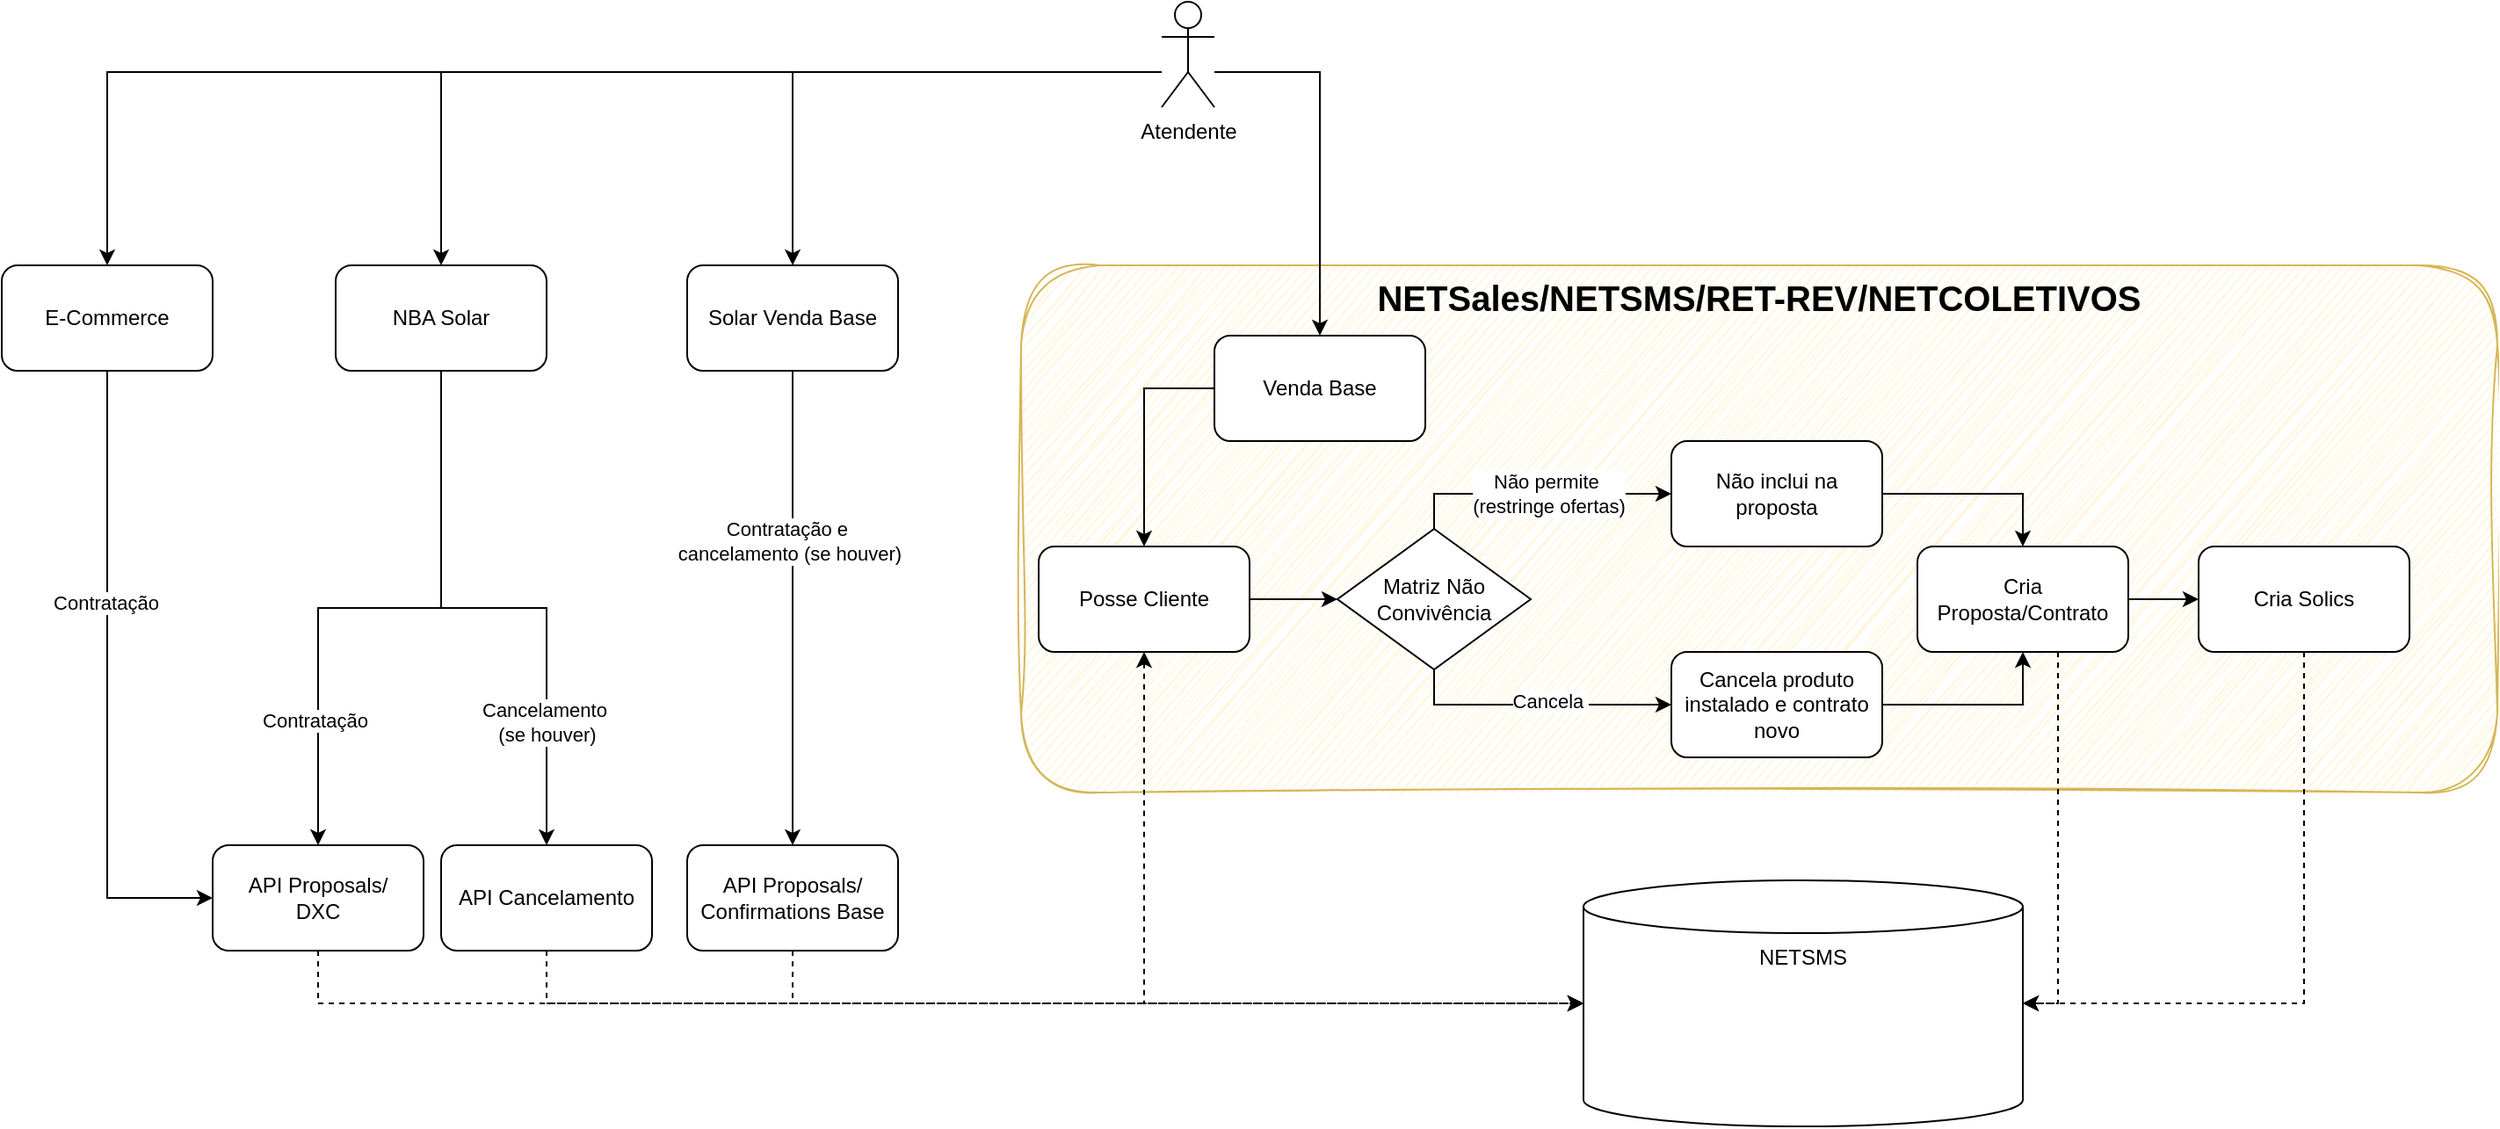<mxfile version="27.0.6" pages="4">
  <diagram name="v1" id="9TJQbMhRa7MG7IqWD8t9">
    <mxGraphModel dx="1871" dy="527" grid="1" gridSize="10" guides="1" tooltips="1" connect="1" arrows="1" fold="1" page="1" pageScale="1" pageWidth="827" pageHeight="1169" math="0" shadow="0">
      <root>
        <mxCell id="0" />
        <mxCell id="1" parent="0" />
        <mxCell id="DxqVf7lcdv-91jwjmxCh-33" value="&lt;b&gt;&lt;font style=&quot;font-size: 20px;&quot;&gt;NETSales/NETSMS/RET-REV/NETCOLETIVOS&lt;/font&gt;&lt;/b&gt;" style="rounded=1;whiteSpace=wrap;html=1;fillColor=#fff2cc;strokeColor=#d6b656;sketch=1;curveFitting=1;jiggle=2;verticalAlign=top;" parent="1" vertex="1">
          <mxGeometry x="-200" y="190" width="840" height="300" as="geometry" />
        </mxCell>
        <mxCell id="DxqVf7lcdv-91jwjmxCh-29" style="edgeStyle=orthogonalEdgeStyle;rounded=0;orthogonalLoop=1;jettySize=auto;html=1;entryX=0.5;entryY=0;entryDx=0;entryDy=0;" parent="1" source="DxqVf7lcdv-91jwjmxCh-1" target="DxqVf7lcdv-91jwjmxCh-35" edge="1">
          <mxGeometry relative="1" as="geometry">
            <mxPoint x="194" y="170" as="targetPoint" />
            <Array as="points">
              <mxPoint x="-30" y="80" />
            </Array>
          </mxGeometry>
        </mxCell>
        <mxCell id="DxqVf7lcdv-91jwjmxCh-56" style="edgeStyle=orthogonalEdgeStyle;rounded=0;orthogonalLoop=1;jettySize=auto;html=1;" parent="1" source="DxqVf7lcdv-91jwjmxCh-1" target="DxqVf7lcdv-91jwjmxCh-36" edge="1">
          <mxGeometry relative="1" as="geometry">
            <Array as="points">
              <mxPoint x="-330" y="80" />
            </Array>
          </mxGeometry>
        </mxCell>
        <mxCell id="DxqVf7lcdv-91jwjmxCh-57" style="edgeStyle=orthogonalEdgeStyle;rounded=0;orthogonalLoop=1;jettySize=auto;html=1;entryX=0.5;entryY=0;entryDx=0;entryDy=0;" parent="1" source="DxqVf7lcdv-91jwjmxCh-1" target="DxqVf7lcdv-91jwjmxCh-42" edge="1">
          <mxGeometry relative="1" as="geometry">
            <Array as="points">
              <mxPoint x="-530" y="80" />
            </Array>
          </mxGeometry>
        </mxCell>
        <mxCell id="DxqVf7lcdv-91jwjmxCh-58" style="edgeStyle=orthogonalEdgeStyle;rounded=0;orthogonalLoop=1;jettySize=auto;html=1;entryX=0.5;entryY=0;entryDx=0;entryDy=0;" parent="1" source="DxqVf7lcdv-91jwjmxCh-1" target="DxqVf7lcdv-91jwjmxCh-51" edge="1">
          <mxGeometry relative="1" as="geometry">
            <Array as="points">
              <mxPoint x="-720" y="80" />
            </Array>
          </mxGeometry>
        </mxCell>
        <mxCell id="DxqVf7lcdv-91jwjmxCh-1" value="Atendente" style="shape=umlActor;verticalLabelPosition=bottom;verticalAlign=top;html=1;outlineConnect=0;" parent="1" vertex="1">
          <mxGeometry x="-120" y="40" width="30" height="60" as="geometry" />
        </mxCell>
        <mxCell id="DxqVf7lcdv-91jwjmxCh-13" style="edgeStyle=orthogonalEdgeStyle;rounded=0;orthogonalLoop=1;jettySize=auto;html=1;entryX=0;entryY=0.5;entryDx=0;entryDy=0;" parent="1" source="DxqVf7lcdv-91jwjmxCh-10" target="DxqVf7lcdv-91jwjmxCh-12" edge="1">
          <mxGeometry relative="1" as="geometry">
            <Array as="points">
              <mxPoint x="35" y="320" />
            </Array>
          </mxGeometry>
        </mxCell>
        <mxCell id="DxqVf7lcdv-91jwjmxCh-14" value="Não permite&amp;nbsp;&lt;div&gt;(restringe ofertas)&lt;/div&gt;" style="edgeLabel;html=1;align=center;verticalAlign=middle;resizable=0;points=[];" parent="DxqVf7lcdv-91jwjmxCh-13" vertex="1" connectable="0">
          <mxGeometry x="-0.166" relative="1" as="geometry">
            <mxPoint x="20" as="offset" />
          </mxGeometry>
        </mxCell>
        <mxCell id="DxqVf7lcdv-91jwjmxCh-16" style="edgeStyle=orthogonalEdgeStyle;rounded=0;orthogonalLoop=1;jettySize=auto;html=1;entryX=0;entryY=0.5;entryDx=0;entryDy=0;" parent="1" source="DxqVf7lcdv-91jwjmxCh-10" target="DxqVf7lcdv-91jwjmxCh-15" edge="1">
          <mxGeometry relative="1" as="geometry">
            <Array as="points">
              <mxPoint x="35" y="440" />
            </Array>
          </mxGeometry>
        </mxCell>
        <mxCell id="DxqVf7lcdv-91jwjmxCh-18" value="Cancela&amp;nbsp;" style="edgeLabel;html=1;align=center;verticalAlign=middle;resizable=0;points=[];" parent="DxqVf7lcdv-91jwjmxCh-16" vertex="1" connectable="0">
          <mxGeometry x="0.112" y="2" relative="1" as="geometry">
            <mxPoint as="offset" />
          </mxGeometry>
        </mxCell>
        <mxCell id="DxqVf7lcdv-91jwjmxCh-10" value="Matriz Não Convivência" style="rhombus;whiteSpace=wrap;html=1;" parent="1" vertex="1">
          <mxGeometry x="-20" y="340" width="110" height="80" as="geometry" />
        </mxCell>
        <mxCell id="DxqVf7lcdv-91jwjmxCh-17" style="edgeStyle=orthogonalEdgeStyle;rounded=0;orthogonalLoop=1;jettySize=auto;html=1;" parent="1" source="DxqVf7lcdv-91jwjmxCh-11" target="DxqVf7lcdv-91jwjmxCh-10" edge="1">
          <mxGeometry relative="1" as="geometry" />
        </mxCell>
        <mxCell id="DxqVf7lcdv-91jwjmxCh-11" value="Posse Cliente" style="rounded=1;whiteSpace=wrap;html=1;" parent="1" vertex="1">
          <mxGeometry x="-190" y="350" width="120" height="60" as="geometry" />
        </mxCell>
        <mxCell id="DxqVf7lcdv-91jwjmxCh-21" style="edgeStyle=orthogonalEdgeStyle;rounded=0;orthogonalLoop=1;jettySize=auto;html=1;entryX=0.5;entryY=0;entryDx=0;entryDy=0;" parent="1" source="DxqVf7lcdv-91jwjmxCh-12" target="DxqVf7lcdv-91jwjmxCh-19" edge="1">
          <mxGeometry relative="1" as="geometry" />
        </mxCell>
        <mxCell id="DxqVf7lcdv-91jwjmxCh-12" value="Não inclui na proposta" style="rounded=1;whiteSpace=wrap;html=1;" parent="1" vertex="1">
          <mxGeometry x="170" y="290" width="120" height="60" as="geometry" />
        </mxCell>
        <mxCell id="DxqVf7lcdv-91jwjmxCh-22" style="edgeStyle=orthogonalEdgeStyle;rounded=0;orthogonalLoop=1;jettySize=auto;html=1;entryX=0.5;entryY=1;entryDx=0;entryDy=0;" parent="1" source="DxqVf7lcdv-91jwjmxCh-15" target="DxqVf7lcdv-91jwjmxCh-19" edge="1">
          <mxGeometry relative="1" as="geometry" />
        </mxCell>
        <mxCell id="DxqVf7lcdv-91jwjmxCh-15" value="Cancela produto instalado e contrato novo" style="rounded=1;whiteSpace=wrap;html=1;" parent="1" vertex="1">
          <mxGeometry x="170" y="410" width="120" height="60" as="geometry" />
        </mxCell>
        <mxCell id="DxqVf7lcdv-91jwjmxCh-23" style="edgeStyle=orthogonalEdgeStyle;rounded=0;orthogonalLoop=1;jettySize=auto;html=1;entryX=0;entryY=0.5;entryDx=0;entryDy=0;" parent="1" source="DxqVf7lcdv-91jwjmxCh-19" target="DxqVf7lcdv-91jwjmxCh-20" edge="1">
          <mxGeometry relative="1" as="geometry" />
        </mxCell>
        <mxCell id="DxqVf7lcdv-91jwjmxCh-19" value="Cria Proposta/Contrato" style="rounded=1;whiteSpace=wrap;html=1;" parent="1" vertex="1">
          <mxGeometry x="310" y="350" width="120" height="60" as="geometry" />
        </mxCell>
        <mxCell id="DxqVf7lcdv-91jwjmxCh-20" value="Cria Solics" style="rounded=1;whiteSpace=wrap;html=1;" parent="1" vertex="1">
          <mxGeometry x="470" y="350" width="120" height="60" as="geometry" />
        </mxCell>
        <mxCell id="DxqVf7lcdv-91jwjmxCh-24" value="NETSMS" style="shape=cylinder3;whiteSpace=wrap;html=1;boundedLbl=1;backgroundOutline=1;size=15;verticalAlign=top;" parent="1" vertex="1">
          <mxGeometry x="120" y="540" width="250" height="140" as="geometry" />
        </mxCell>
        <mxCell id="DxqVf7lcdv-91jwjmxCh-26" style="edgeStyle=orthogonalEdgeStyle;rounded=0;orthogonalLoop=1;jettySize=auto;html=1;entryX=0;entryY=0.5;entryDx=0;entryDy=0;entryPerimeter=0;startArrow=classic;startFill=1;dashed=1;" parent="1" source="DxqVf7lcdv-91jwjmxCh-11" target="DxqVf7lcdv-91jwjmxCh-24" edge="1">
          <mxGeometry relative="1" as="geometry">
            <Array as="points">
              <mxPoint x="-130" y="610" />
            </Array>
          </mxGeometry>
        </mxCell>
        <mxCell id="DxqVf7lcdv-91jwjmxCh-27" style="edgeStyle=orthogonalEdgeStyle;rounded=0;orthogonalLoop=1;jettySize=auto;html=1;entryX=1;entryY=0.5;entryDx=0;entryDy=0;entryPerimeter=0;dashed=1;" parent="1" source="DxqVf7lcdv-91jwjmxCh-19" target="DxqVf7lcdv-91jwjmxCh-24" edge="1">
          <mxGeometry relative="1" as="geometry">
            <Array as="points">
              <mxPoint x="390" y="610" />
            </Array>
          </mxGeometry>
        </mxCell>
        <mxCell id="DxqVf7lcdv-91jwjmxCh-28" style="edgeStyle=orthogonalEdgeStyle;rounded=0;orthogonalLoop=1;jettySize=auto;html=1;entryX=1;entryY=0.5;entryDx=0;entryDy=0;entryPerimeter=0;dashed=1;" parent="1" source="DxqVf7lcdv-91jwjmxCh-20" target="DxqVf7lcdv-91jwjmxCh-24" edge="1">
          <mxGeometry relative="1" as="geometry">
            <Array as="points">
              <mxPoint x="530" y="610" />
            </Array>
          </mxGeometry>
        </mxCell>
        <mxCell id="DxqVf7lcdv-91jwjmxCh-37" style="edgeStyle=orthogonalEdgeStyle;rounded=0;orthogonalLoop=1;jettySize=auto;html=1;" parent="1" source="DxqVf7lcdv-91jwjmxCh-35" target="DxqVf7lcdv-91jwjmxCh-11" edge="1">
          <mxGeometry relative="1" as="geometry">
            <Array as="points">
              <mxPoint x="-130" y="260" />
            </Array>
          </mxGeometry>
        </mxCell>
        <mxCell id="DxqVf7lcdv-91jwjmxCh-35" value="Venda Base" style="rounded=1;whiteSpace=wrap;html=1;" parent="1" vertex="1">
          <mxGeometry x="-90" y="230" width="120" height="60" as="geometry" />
        </mxCell>
        <mxCell id="DxqVf7lcdv-91jwjmxCh-40" style="edgeStyle=orthogonalEdgeStyle;rounded=0;orthogonalLoop=1;jettySize=auto;html=1;entryX=0.5;entryY=0;entryDx=0;entryDy=0;" parent="1" source="DxqVf7lcdv-91jwjmxCh-36" target="DxqVf7lcdv-91jwjmxCh-38" edge="1">
          <mxGeometry relative="1" as="geometry" />
        </mxCell>
        <mxCell id="DxqVf7lcdv-91jwjmxCh-41" value="Contratação e&amp;nbsp;&lt;div&gt;cancelamento (se houver)&lt;/div&gt;" style="edgeLabel;html=1;align=center;verticalAlign=middle;resizable=0;points=[];" parent="DxqVf7lcdv-91jwjmxCh-40" vertex="1" connectable="0">
          <mxGeometry x="-0.281" y="-2" relative="1" as="geometry">
            <mxPoint as="offset" />
          </mxGeometry>
        </mxCell>
        <mxCell id="DxqVf7lcdv-91jwjmxCh-36" value="Solar Venda Base" style="rounded=1;whiteSpace=wrap;html=1;" parent="1" vertex="1">
          <mxGeometry x="-390" y="190" width="120" height="60" as="geometry" />
        </mxCell>
        <mxCell id="DxqVf7lcdv-91jwjmxCh-38" value="API Proposals/&lt;div&gt;Confirmations Base&lt;/div&gt;" style="rounded=1;whiteSpace=wrap;html=1;" parent="1" vertex="1">
          <mxGeometry x="-390" y="520" width="120" height="60" as="geometry" />
        </mxCell>
        <mxCell id="DxqVf7lcdv-91jwjmxCh-39" style="edgeStyle=orthogonalEdgeStyle;rounded=0;orthogonalLoop=1;jettySize=auto;html=1;entryX=0;entryY=0.5;entryDx=0;entryDy=0;entryPerimeter=0;dashed=1;" parent="1" source="DxqVf7lcdv-91jwjmxCh-38" target="DxqVf7lcdv-91jwjmxCh-24" edge="1">
          <mxGeometry relative="1" as="geometry">
            <Array as="points">
              <mxPoint x="-330" y="610" />
            </Array>
          </mxGeometry>
        </mxCell>
        <mxCell id="DxqVf7lcdv-91jwjmxCh-47" style="edgeStyle=orthogonalEdgeStyle;rounded=0;orthogonalLoop=1;jettySize=auto;html=1;" parent="1" source="DxqVf7lcdv-91jwjmxCh-42" target="DxqVf7lcdv-91jwjmxCh-45" edge="1">
          <mxGeometry relative="1" as="geometry">
            <Array as="points">
              <mxPoint x="-530" y="385" />
              <mxPoint x="-470" y="385" />
            </Array>
          </mxGeometry>
        </mxCell>
        <mxCell id="DxqVf7lcdv-91jwjmxCh-49" value="Cancelamento&amp;nbsp;&lt;div&gt;(se houver)&lt;/div&gt;" style="edgeLabel;html=1;align=center;verticalAlign=middle;resizable=0;points=[];" parent="DxqVf7lcdv-91jwjmxCh-47" vertex="1" connectable="0">
          <mxGeometry x="0.576" relative="1" as="geometry">
            <mxPoint as="offset" />
          </mxGeometry>
        </mxCell>
        <mxCell id="DxqVf7lcdv-91jwjmxCh-48" style="edgeStyle=orthogonalEdgeStyle;rounded=0;orthogonalLoop=1;jettySize=auto;html=1;" parent="1" source="DxqVf7lcdv-91jwjmxCh-42" target="DxqVf7lcdv-91jwjmxCh-43" edge="1">
          <mxGeometry relative="1" as="geometry" />
        </mxCell>
        <mxCell id="DxqVf7lcdv-91jwjmxCh-50" value="Contratação" style="edgeLabel;html=1;align=center;verticalAlign=middle;resizable=0;points=[];" parent="DxqVf7lcdv-91jwjmxCh-48" vertex="1" connectable="0">
          <mxGeometry x="0.582" y="-2" relative="1" as="geometry">
            <mxPoint as="offset" />
          </mxGeometry>
        </mxCell>
        <mxCell id="DxqVf7lcdv-91jwjmxCh-42" value="NBA Solar" style="rounded=1;whiteSpace=wrap;html=1;" parent="1" vertex="1">
          <mxGeometry x="-590" y="190" width="120" height="60" as="geometry" />
        </mxCell>
        <mxCell id="DxqVf7lcdv-91jwjmxCh-43" value="API Proposals/&lt;div&gt;DXC&lt;/div&gt;" style="rounded=1;whiteSpace=wrap;html=1;" parent="1" vertex="1">
          <mxGeometry x="-660" y="520" width="120" height="60" as="geometry" />
        </mxCell>
        <mxCell id="DxqVf7lcdv-91jwjmxCh-44" style="edgeStyle=orthogonalEdgeStyle;rounded=0;orthogonalLoop=1;jettySize=auto;html=1;entryX=0;entryY=0.5;entryDx=0;entryDy=0;entryPerimeter=0;dashed=1;" parent="1" source="DxqVf7lcdv-91jwjmxCh-43" target="DxqVf7lcdv-91jwjmxCh-24" edge="1">
          <mxGeometry relative="1" as="geometry">
            <Array as="points">
              <mxPoint x="-600" y="610" />
            </Array>
          </mxGeometry>
        </mxCell>
        <mxCell id="DxqVf7lcdv-91jwjmxCh-45" value="API Cancelamento" style="rounded=1;whiteSpace=wrap;html=1;" parent="1" vertex="1">
          <mxGeometry x="-530" y="520" width="120" height="60" as="geometry" />
        </mxCell>
        <mxCell id="DxqVf7lcdv-91jwjmxCh-46" style="edgeStyle=orthogonalEdgeStyle;rounded=0;orthogonalLoop=1;jettySize=auto;html=1;entryX=0;entryY=0.5;entryDx=0;entryDy=0;entryPerimeter=0;dashed=1;" parent="1" source="DxqVf7lcdv-91jwjmxCh-45" target="DxqVf7lcdv-91jwjmxCh-24" edge="1">
          <mxGeometry relative="1" as="geometry">
            <Array as="points">
              <mxPoint x="-470" y="610" />
            </Array>
          </mxGeometry>
        </mxCell>
        <mxCell id="DxqVf7lcdv-91jwjmxCh-54" style="edgeStyle=orthogonalEdgeStyle;rounded=0;orthogonalLoop=1;jettySize=auto;html=1;entryX=0;entryY=0.5;entryDx=0;entryDy=0;" parent="1" source="DxqVf7lcdv-91jwjmxCh-51" target="DxqVf7lcdv-91jwjmxCh-43" edge="1">
          <mxGeometry relative="1" as="geometry" />
        </mxCell>
        <mxCell id="DxqVf7lcdv-91jwjmxCh-55" value="Contratação" style="edgeLabel;html=1;align=center;verticalAlign=middle;resizable=0;points=[];" parent="DxqVf7lcdv-91jwjmxCh-54" vertex="1" connectable="0">
          <mxGeometry x="-0.267" y="-1" relative="1" as="geometry">
            <mxPoint as="offset" />
          </mxGeometry>
        </mxCell>
        <mxCell id="DxqVf7lcdv-91jwjmxCh-51" value="E-Commerce" style="rounded=1;whiteSpace=wrap;html=1;" parent="1" vertex="1">
          <mxGeometry x="-780" y="190" width="120" height="60" as="geometry" />
        </mxCell>
      </root>
    </mxGraphModel>
  </diagram>
  <diagram name="v2" id="jQ-B4CYRfEZZlSnYQLQQ">
    <mxGraphModel dx="2055" dy="620" grid="1" gridSize="10" guides="1" tooltips="1" connect="1" arrows="1" fold="1" page="1" pageScale="1" pageWidth="827" pageHeight="1169" math="0" shadow="0">
      <root>
        <mxCell id="OR5fKilZGZLKWrF9fMiL-0" />
        <mxCell id="OR5fKilZGZLKWrF9fMiL-1" parent="OR5fKilZGZLKWrF9fMiL-0" />
        <mxCell id="OR5fKilZGZLKWrF9fMiL-2" value="&lt;b&gt;&lt;font style=&quot;font-size: 20px;&quot;&gt;NETSales/NETSMS/RET-REV/NETCOLETIVOS&lt;/font&gt;&lt;/b&gt;" style="rounded=1;whiteSpace=wrap;html=1;fillColor=#fff2cc;strokeColor=#d6b656;sketch=1;curveFitting=1;jiggle=2;verticalAlign=top;" vertex="1" parent="OR5fKilZGZLKWrF9fMiL-1">
          <mxGeometry x="-19" y="190" width="610" height="320" as="geometry" />
        </mxCell>
        <mxCell id="OR5fKilZGZLKWrF9fMiL-3" style="edgeStyle=orthogonalEdgeStyle;rounded=0;orthogonalLoop=1;jettySize=auto;html=1;entryX=0.5;entryY=0;entryDx=0;entryDy=0;" edge="1" parent="OR5fKilZGZLKWrF9fMiL-1" source="OR5fKilZGZLKWrF9fMiL-7" target="OR5fKilZGZLKWrF9fMiL-27">
          <mxGeometry relative="1" as="geometry">
            <mxPoint x="375" y="170" as="targetPoint" />
            <Array as="points">
              <mxPoint x="151" y="80" />
              <mxPoint x="151" y="150" />
              <mxPoint x="51" y="150" />
            </Array>
          </mxGeometry>
        </mxCell>
        <mxCell id="OR5fKilZGZLKWrF9fMiL-4" style="edgeStyle=orthogonalEdgeStyle;rounded=0;orthogonalLoop=1;jettySize=auto;html=1;entryX=0.5;entryY=0;entryDx=0;entryDy=0;" edge="1" parent="OR5fKilZGZLKWrF9fMiL-1" source="OR5fKilZGZLKWrF9fMiL-7" target="g2zP7FUQwu0zSKemsQ9q-8">
          <mxGeometry relative="1" as="geometry">
            <Array as="points">
              <mxPoint x="-149" y="80" />
            </Array>
            <mxPoint x="-148.952" y="190" as="targetPoint" />
          </mxGeometry>
        </mxCell>
        <mxCell id="OR5fKilZGZLKWrF9fMiL-6" style="edgeStyle=orthogonalEdgeStyle;rounded=0;orthogonalLoop=1;jettySize=auto;html=1;entryX=0.5;entryY=0;entryDx=0;entryDy=0;" edge="1" parent="OR5fKilZGZLKWrF9fMiL-1" source="OR5fKilZGZLKWrF9fMiL-7" target="OR5fKilZGZLKWrF9fMiL-44">
          <mxGeometry relative="1" as="geometry">
            <Array as="points">
              <mxPoint x="-354" y="80" />
            </Array>
          </mxGeometry>
        </mxCell>
        <mxCell id="g2zP7FUQwu0zSKemsQ9q-28" style="edgeStyle=orthogonalEdgeStyle;rounded=0;orthogonalLoop=1;jettySize=auto;html=1;entryX=0.5;entryY=0;entryDx=0;entryDy=0;" edge="1" parent="OR5fKilZGZLKWrF9fMiL-1" source="OR5fKilZGZLKWrF9fMiL-7" target="g2zP7FUQwu0zSKemsQ9q-24">
          <mxGeometry relative="1" as="geometry">
            <Array as="points">
              <mxPoint x="-549" y="80" />
            </Array>
          </mxGeometry>
        </mxCell>
        <mxCell id="OR5fKilZGZLKWrF9fMiL-7" value="Atendente" style="shape=umlActor;verticalLabelPosition=bottom;verticalAlign=top;html=1;outlineConnect=0;" vertex="1" parent="OR5fKilZGZLKWrF9fMiL-1">
          <mxGeometry x="61" y="40" width="30" height="60" as="geometry" />
        </mxCell>
        <mxCell id="OR5fKilZGZLKWrF9fMiL-8" style="edgeStyle=orthogonalEdgeStyle;rounded=0;orthogonalLoop=1;jettySize=auto;html=1;entryX=0.5;entryY=1;entryDx=0;entryDy=0;" edge="1" parent="OR5fKilZGZLKWrF9fMiL-1" source="OR5fKilZGZLKWrF9fMiL-12" target="OR5fKilZGZLKWrF9fMiL-16">
          <mxGeometry relative="1" as="geometry">
            <Array as="points" />
          </mxGeometry>
        </mxCell>
        <mxCell id="OR5fKilZGZLKWrF9fMiL-10" style="edgeStyle=orthogonalEdgeStyle;rounded=0;orthogonalLoop=1;jettySize=auto;html=1;entryX=0.5;entryY=0;entryDx=0;entryDy=0;" edge="1" parent="OR5fKilZGZLKWrF9fMiL-1" source="OR5fKilZGZLKWrF9fMiL-12" target="OR5fKilZGZLKWrF9fMiL-18">
          <mxGeometry relative="1" as="geometry">
            <Array as="points" />
          </mxGeometry>
        </mxCell>
        <mxCell id="OR5fKilZGZLKWrF9fMiL-12" value="Regras de Contratação Produtos" style="rhombus;whiteSpace=wrap;html=1;" vertex="1" parent="OR5fKilZGZLKWrF9fMiL-1">
          <mxGeometry x="161" y="340" width="110" height="80" as="geometry" />
        </mxCell>
        <mxCell id="OR5fKilZGZLKWrF9fMiL-13" style="edgeStyle=orthogonalEdgeStyle;rounded=0;orthogonalLoop=1;jettySize=auto;html=1;" edge="1" parent="OR5fKilZGZLKWrF9fMiL-1" source="OR5fKilZGZLKWrF9fMiL-14" target="OR5fKilZGZLKWrF9fMiL-12">
          <mxGeometry relative="1" as="geometry" />
        </mxCell>
        <mxCell id="OR5fKilZGZLKWrF9fMiL-14" value="Contrata Produto" style="rounded=1;whiteSpace=wrap;html=1;" vertex="1" parent="OR5fKilZGZLKWrF9fMiL-1">
          <mxGeometry x="-9" y="350" width="120" height="60" as="geometry" />
        </mxCell>
        <mxCell id="g2zP7FUQwu0zSKemsQ9q-0" style="edgeStyle=orthogonalEdgeStyle;rounded=0;orthogonalLoop=1;jettySize=auto;html=1;entryX=0.75;entryY=0;entryDx=0;entryDy=0;" edge="1" parent="OR5fKilZGZLKWrF9fMiL-1" source="OR5fKilZGZLKWrF9fMiL-16" target="OR5fKilZGZLKWrF9fMiL-14">
          <mxGeometry relative="1" as="geometry">
            <Array as="points">
              <mxPoint x="81" y="300" />
            </Array>
          </mxGeometry>
        </mxCell>
        <mxCell id="g2zP7FUQwu0zSKemsQ9q-1" value="Mensagem&amp;nbsp;&lt;div&gt;em Tela&lt;/div&gt;" style="edgeLabel;html=1;align=center;verticalAlign=middle;resizable=0;points=[];" vertex="1" connectable="0" parent="g2zP7FUQwu0zSKemsQ9q-0">
          <mxGeometry x="0.056" relative="1" as="geometry">
            <mxPoint x="1" y="20" as="offset" />
          </mxGeometry>
        </mxCell>
        <mxCell id="OR5fKilZGZLKWrF9fMiL-16" value="Não Permite" style="rounded=1;whiteSpace=wrap;html=1;" vertex="1" parent="OR5fKilZGZLKWrF9fMiL-1">
          <mxGeometry x="156" y="250" width="120" height="60" as="geometry" />
        </mxCell>
        <mxCell id="OR5fKilZGZLKWrF9fMiL-17" style="edgeStyle=orthogonalEdgeStyle;rounded=0;orthogonalLoop=1;jettySize=auto;html=1;entryX=0.5;entryY=1;entryDx=0;entryDy=0;" edge="1" parent="OR5fKilZGZLKWrF9fMiL-1" source="OR5fKilZGZLKWrF9fMiL-18" target="OR5fKilZGZLKWrF9fMiL-20">
          <mxGeometry relative="1" as="geometry" />
        </mxCell>
        <mxCell id="OR5fKilZGZLKWrF9fMiL-18" value="Cancela produto instalado e contrato novo" style="rounded=1;whiteSpace=wrap;html=1;" vertex="1" parent="OR5fKilZGZLKWrF9fMiL-1">
          <mxGeometry x="156" y="440" width="120" height="60" as="geometry" />
        </mxCell>
        <mxCell id="OR5fKilZGZLKWrF9fMiL-19" style="edgeStyle=orthogonalEdgeStyle;rounded=0;orthogonalLoop=1;jettySize=auto;html=1;entryX=0;entryY=0.5;entryDx=0;entryDy=0;" edge="1" parent="OR5fKilZGZLKWrF9fMiL-1" source="OR5fKilZGZLKWrF9fMiL-20" target="OR5fKilZGZLKWrF9fMiL-21">
          <mxGeometry relative="1" as="geometry" />
        </mxCell>
        <mxCell id="OR5fKilZGZLKWrF9fMiL-20" value="Cria Proposta/Contrato" style="rounded=1;whiteSpace=wrap;html=1;" vertex="1" parent="OR5fKilZGZLKWrF9fMiL-1">
          <mxGeometry x="301" y="350" width="120" height="60" as="geometry" />
        </mxCell>
        <mxCell id="OR5fKilZGZLKWrF9fMiL-21" value="Cria Solics (adesão e cancelamento)" style="rounded=1;whiteSpace=wrap;html=1;" vertex="1" parent="OR5fKilZGZLKWrF9fMiL-1">
          <mxGeometry x="461" y="350" width="120" height="60" as="geometry" />
        </mxCell>
        <mxCell id="OR5fKilZGZLKWrF9fMiL-22" value="NETSMS" style="shape=cylinder3;whiteSpace=wrap;html=1;boundedLbl=1;backgroundOutline=1;size=15;verticalAlign=top;" vertex="1" parent="OR5fKilZGZLKWrF9fMiL-1">
          <mxGeometry x="301" y="540" width="250" height="140" as="geometry" />
        </mxCell>
        <mxCell id="OR5fKilZGZLKWrF9fMiL-25" style="edgeStyle=orthogonalEdgeStyle;rounded=0;orthogonalLoop=1;jettySize=auto;html=1;entryX=0.5;entryY=0;entryDx=0;entryDy=0;entryPerimeter=0;dashed=1;" edge="1" parent="OR5fKilZGZLKWrF9fMiL-1" source="OR5fKilZGZLKWrF9fMiL-21" target="OR5fKilZGZLKWrF9fMiL-22">
          <mxGeometry relative="1" as="geometry">
            <Array as="points">
              <mxPoint x="521" y="460" />
              <mxPoint x="426" y="460" />
            </Array>
          </mxGeometry>
        </mxCell>
        <mxCell id="OR5fKilZGZLKWrF9fMiL-26" style="edgeStyle=orthogonalEdgeStyle;rounded=0;orthogonalLoop=1;jettySize=auto;html=1;" edge="1" parent="OR5fKilZGZLKWrF9fMiL-1" source="OR5fKilZGZLKWrF9fMiL-27" target="OR5fKilZGZLKWrF9fMiL-14">
          <mxGeometry relative="1" as="geometry">
            <Array as="points">
              <mxPoint x="51" y="260" />
            </Array>
          </mxGeometry>
        </mxCell>
        <mxCell id="OR5fKilZGZLKWrF9fMiL-27" value="Venda Base" style="rounded=1;whiteSpace=wrap;html=1;" vertex="1" parent="OR5fKilZGZLKWrF9fMiL-1">
          <mxGeometry x="-9" y="230" width="120" height="60" as="geometry" />
        </mxCell>
        <mxCell id="OR5fKilZGZLKWrF9fMiL-32" style="edgeStyle=orthogonalEdgeStyle;rounded=0;orthogonalLoop=1;jettySize=auto;html=1;entryX=0;entryY=0.5;entryDx=0;entryDy=0;entryPerimeter=0;dashed=1;exitX=0.5;exitY=1;exitDx=0;exitDy=0;" edge="1" parent="OR5fKilZGZLKWrF9fMiL-1" source="g2zP7FUQwu0zSKemsQ9q-11" target="OR5fKilZGZLKWrF9fMiL-22">
          <mxGeometry relative="1" as="geometry">
            <Array as="points">
              <mxPoint x="-149" y="610" />
            </Array>
            <mxPoint x="-148.952" y="580" as="sourcePoint" />
          </mxGeometry>
        </mxCell>
        <mxCell id="OR5fKilZGZLKWrF9fMiL-38" value="API Proposals/&lt;div&gt;DXC&lt;/div&gt;" style="rounded=1;whiteSpace=wrap;html=1;" vertex="1" parent="OR5fKilZGZLKWrF9fMiL-1">
          <mxGeometry x="-409" y="290" width="120" height="60" as="geometry" />
        </mxCell>
        <mxCell id="OR5fKilZGZLKWrF9fMiL-41" style="edgeStyle=orthogonalEdgeStyle;rounded=0;orthogonalLoop=1;jettySize=auto;html=1;entryX=0;entryY=0.5;entryDx=0;entryDy=0;entryPerimeter=0;dashed=1;exitX=0.5;exitY=1;exitDx=0;exitDy=0;" edge="1" parent="OR5fKilZGZLKWrF9fMiL-1" source="g2zP7FUQwu0zSKemsQ9q-22" target="OR5fKilZGZLKWrF9fMiL-22">
          <mxGeometry relative="1" as="geometry">
            <Array as="points">
              <mxPoint x="-350" y="470" />
              <mxPoint x="-350" y="610" />
            </Array>
            <mxPoint x="-288.952" y="580" as="sourcePoint" />
          </mxGeometry>
        </mxCell>
        <mxCell id="g2zP7FUQwu0zSKemsQ9q-23" style="edgeStyle=orthogonalEdgeStyle;rounded=0;orthogonalLoop=1;jettySize=auto;html=1;entryX=0.5;entryY=0;entryDx=0;entryDy=0;" edge="1" parent="OR5fKilZGZLKWrF9fMiL-1" source="OR5fKilZGZLKWrF9fMiL-44" target="OR5fKilZGZLKWrF9fMiL-38">
          <mxGeometry relative="1" as="geometry">
            <Array as="points">
              <mxPoint x="-349" y="250" />
              <mxPoint x="-349" y="250" />
            </Array>
          </mxGeometry>
        </mxCell>
        <mxCell id="OR5fKilZGZLKWrF9fMiL-44" value="E-Commerce" style="rounded=1;whiteSpace=wrap;html=1;" vertex="1" parent="OR5fKilZGZLKWrF9fMiL-1">
          <mxGeometry x="-414" y="190" width="120" height="60" as="geometry" />
        </mxCell>
        <mxCell id="g2zP7FUQwu0zSKemsQ9q-10" style="edgeStyle=orthogonalEdgeStyle;rounded=0;orthogonalLoop=1;jettySize=auto;html=1;entryX=0.5;entryY=0;entryDx=0;entryDy=0;" edge="1" parent="OR5fKilZGZLKWrF9fMiL-1" source="g2zP7FUQwu0zSKemsQ9q-8" target="g2zP7FUQwu0zSKemsQ9q-9">
          <mxGeometry relative="1" as="geometry" />
        </mxCell>
        <mxCell id="g2zP7FUQwu0zSKemsQ9q-8" value="Solar" style="rounded=1;whiteSpace=wrap;html=1;" vertex="1" parent="OR5fKilZGZLKWrF9fMiL-1">
          <mxGeometry x="-209" y="190" width="120" height="60" as="geometry" />
        </mxCell>
        <mxCell id="g2zP7FUQwu0zSKemsQ9q-12" style="edgeStyle=orthogonalEdgeStyle;rounded=0;orthogonalLoop=1;jettySize=auto;html=1;entryX=0.5;entryY=0;entryDx=0;entryDy=0;" edge="1" parent="OR5fKilZGZLKWrF9fMiL-1" source="g2zP7FUQwu0zSKemsQ9q-9" target="g2zP7FUQwu0zSKemsQ9q-11">
          <mxGeometry relative="1" as="geometry" />
        </mxCell>
        <mxCell id="g2zP7FUQwu0zSKemsQ9q-9" value="API BASE Proposals/&lt;div&gt;Confirmations&lt;/div&gt;" style="rounded=1;whiteSpace=wrap;html=1;" vertex="1" parent="OR5fKilZGZLKWrF9fMiL-1">
          <mxGeometry x="-209" y="290" width="120" height="60" as="geometry" />
        </mxCell>
        <mxCell id="g2zP7FUQwu0zSKemsQ9q-13" style="edgeStyle=orthogonalEdgeStyle;rounded=0;orthogonalLoop=1;jettySize=auto;html=1;entryX=0;entryY=0.5;entryDx=0;entryDy=0;" edge="1" parent="OR5fKilZGZLKWrF9fMiL-1" source="g2zP7FUQwu0zSKemsQ9q-11" target="g2zP7FUQwu0zSKemsQ9q-9">
          <mxGeometry relative="1" as="geometry">
            <Array as="points">
              <mxPoint x="-229" y="430" />
              <mxPoint x="-229" y="320" />
            </Array>
          </mxGeometry>
        </mxCell>
        <mxCell id="g2zP7FUQwu0zSKemsQ9q-14" value="Não Permite&lt;div&gt;- MSG Erro&lt;/div&gt;" style="edgeLabel;html=1;align=center;verticalAlign=middle;resizable=0;points=[];" vertex="1" connectable="0" parent="g2zP7FUQwu0zSKemsQ9q-13">
          <mxGeometry x="-0.041" y="1" relative="1" as="geometry">
            <mxPoint x="-2" y="-21" as="offset" />
          </mxGeometry>
        </mxCell>
        <mxCell id="g2zP7FUQwu0zSKemsQ9q-15" style="edgeStyle=orthogonalEdgeStyle;rounded=0;orthogonalLoop=1;jettySize=auto;html=1;entryX=1;entryY=0.5;entryDx=0;entryDy=0;" edge="1" parent="OR5fKilZGZLKWrF9fMiL-1" source="g2zP7FUQwu0zSKemsQ9q-11" target="g2zP7FUQwu0zSKemsQ9q-9">
          <mxGeometry relative="1" as="geometry">
            <Array as="points">
              <mxPoint x="-69" y="430" />
              <mxPoint x="-69" y="320" />
            </Array>
          </mxGeometry>
        </mxCell>
        <mxCell id="g2zP7FUQwu0zSKemsQ9q-16" value="Confirma&amp;nbsp;&lt;div&gt;Contratação e&amp;nbsp;&lt;/div&gt;&lt;div&gt;cancelamento&lt;/div&gt;" style="edgeLabel;html=1;align=center;verticalAlign=middle;resizable=0;points=[];" vertex="1" connectable="0" parent="g2zP7FUQwu0zSKemsQ9q-15">
          <mxGeometry x="-0.065" y="-3" relative="1" as="geometry">
            <mxPoint as="offset" />
          </mxGeometry>
        </mxCell>
        <mxCell id="g2zP7FUQwu0zSKemsQ9q-11" value="Regras de Contratação Produtos" style="rhombus;whiteSpace=wrap;html=1;" vertex="1" parent="OR5fKilZGZLKWrF9fMiL-1">
          <mxGeometry x="-204" y="390" width="110" height="80" as="geometry" />
        </mxCell>
        <mxCell id="g2zP7FUQwu0zSKemsQ9q-17" style="edgeStyle=orthogonalEdgeStyle;rounded=0;orthogonalLoop=1;jettySize=auto;html=1;" edge="1" parent="OR5fKilZGZLKWrF9fMiL-1" source="g2zP7FUQwu0zSKemsQ9q-8">
          <mxGeometry relative="1" as="geometry">
            <mxPoint x="-348" y="290" as="targetPoint" />
            <Array as="points">
              <mxPoint x="-219" y="220" />
              <mxPoint x="-219" y="260" />
              <mxPoint x="-348" y="260" />
            </Array>
          </mxGeometry>
        </mxCell>
        <mxCell id="g2zP7FUQwu0zSKemsQ9q-18" style="edgeStyle=orthogonalEdgeStyle;rounded=0;orthogonalLoop=1;jettySize=auto;html=1;entryX=0;entryY=0.5;entryDx=0;entryDy=0;" edge="1" parent="OR5fKilZGZLKWrF9fMiL-1" source="g2zP7FUQwu0zSKemsQ9q-22">
          <mxGeometry relative="1" as="geometry">
            <mxPoint x="-409" y="320" as="targetPoint" />
            <Array as="points">
              <mxPoint x="-429" y="430" />
              <mxPoint x="-429" y="320" />
            </Array>
          </mxGeometry>
        </mxCell>
        <mxCell id="g2zP7FUQwu0zSKemsQ9q-19" value="Não Permite&lt;div&gt;- MSG Erro&lt;/div&gt;" style="edgeLabel;html=1;align=center;verticalAlign=middle;resizable=0;points=[];" vertex="1" connectable="0" parent="g2zP7FUQwu0zSKemsQ9q-18">
          <mxGeometry x="-0.041" y="1" relative="1" as="geometry">
            <mxPoint y="-21" as="offset" />
          </mxGeometry>
        </mxCell>
        <mxCell id="g2zP7FUQwu0zSKemsQ9q-20" style="edgeStyle=orthogonalEdgeStyle;rounded=0;orthogonalLoop=1;jettySize=auto;html=1;entryX=1;entryY=0.5;entryDx=0;entryDy=0;" edge="1" parent="OR5fKilZGZLKWrF9fMiL-1" source="g2zP7FUQwu0zSKemsQ9q-22">
          <mxGeometry relative="1" as="geometry">
            <mxPoint x="-289" y="320" as="targetPoint" />
            <Array as="points">
              <mxPoint x="-269" y="430" />
              <mxPoint x="-269" y="320" />
            </Array>
          </mxGeometry>
        </mxCell>
        <mxCell id="g2zP7FUQwu0zSKemsQ9q-21" value="Confirma&amp;nbsp;&lt;div&gt;Contratação e&amp;nbsp;&lt;/div&gt;&lt;div&gt;cancelamento&lt;/div&gt;" style="edgeLabel;html=1;align=center;verticalAlign=middle;resizable=0;points=[];" vertex="1" connectable="0" parent="g2zP7FUQwu0zSKemsQ9q-20">
          <mxGeometry x="-0.065" y="-3" relative="1" as="geometry">
            <mxPoint x="-13" y="17" as="offset" />
          </mxGeometry>
        </mxCell>
        <mxCell id="g2zP7FUQwu0zSKemsQ9q-22" value="Regras de Contratação Produtos" style="rhombus;whiteSpace=wrap;html=1;" vertex="1" parent="OR5fKilZGZLKWrF9fMiL-1">
          <mxGeometry x="-404" y="390" width="110" height="80" as="geometry" />
        </mxCell>
        <mxCell id="g2zP7FUQwu0zSKemsQ9q-27" value="" style="edgeStyle=orthogonalEdgeStyle;rounded=0;orthogonalLoop=1;jettySize=auto;html=1;" edge="1" parent="OR5fKilZGZLKWrF9fMiL-1" source="g2zP7FUQwu0zSKemsQ9q-24" target="g2zP7FUQwu0zSKemsQ9q-25">
          <mxGeometry relative="1" as="geometry" />
        </mxCell>
        <mxCell id="g2zP7FUQwu0zSKemsQ9q-24" value="STB Controle&amp;nbsp;&lt;div&gt;Remoto&lt;/div&gt;" style="rounded=1;whiteSpace=wrap;html=1;" vertex="1" parent="OR5fKilZGZLKWrF9fMiL-1">
          <mxGeometry x="-610" y="190" width="120" height="60" as="geometry" />
        </mxCell>
        <mxCell id="g2zP7FUQwu0zSKemsQ9q-25" value="API Proposals/&lt;div&gt;DXC&lt;/div&gt;" style="rounded=1;whiteSpace=wrap;html=1;" vertex="1" parent="OR5fKilZGZLKWrF9fMiL-1">
          <mxGeometry x="-610" y="290" width="120" height="60" as="geometry" />
        </mxCell>
        <mxCell id="g2zP7FUQwu0zSKemsQ9q-29" style="edgeStyle=orthogonalEdgeStyle;rounded=0;orthogonalLoop=1;jettySize=auto;html=1;entryX=0;entryY=0.5;entryDx=0;entryDy=0;" edge="1" parent="OR5fKilZGZLKWrF9fMiL-1" source="g2zP7FUQwu0zSKemsQ9q-33">
          <mxGeometry relative="1" as="geometry">
            <mxPoint x="-610.05" y="320" as="targetPoint" />
            <Array as="points">
              <mxPoint x="-630.05" y="430" />
              <mxPoint x="-630.05" y="320" />
            </Array>
          </mxGeometry>
        </mxCell>
        <mxCell id="g2zP7FUQwu0zSKemsQ9q-30" value="Não Permite&lt;div&gt;- MSG Erro&lt;/div&gt;" style="edgeLabel;html=1;align=center;verticalAlign=middle;resizable=0;points=[];" vertex="1" connectable="0" parent="g2zP7FUQwu0zSKemsQ9q-29">
          <mxGeometry x="-0.041" y="1" relative="1" as="geometry">
            <mxPoint as="offset" />
          </mxGeometry>
        </mxCell>
        <mxCell id="g2zP7FUQwu0zSKemsQ9q-31" style="edgeStyle=orthogonalEdgeStyle;rounded=0;orthogonalLoop=1;jettySize=auto;html=1;entryX=1;entryY=0.5;entryDx=0;entryDy=0;" edge="1" parent="OR5fKilZGZLKWrF9fMiL-1" source="g2zP7FUQwu0zSKemsQ9q-33">
          <mxGeometry relative="1" as="geometry">
            <mxPoint x="-490.05" y="320" as="targetPoint" />
            <Array as="points">
              <mxPoint x="-470.05" y="430" />
              <mxPoint x="-470.05" y="320" />
            </Array>
          </mxGeometry>
        </mxCell>
        <mxCell id="g2zP7FUQwu0zSKemsQ9q-32" value="Confirma&amp;nbsp;&lt;div&gt;Contratação e&amp;nbsp;&lt;/div&gt;&lt;div&gt;cancelamento&lt;/div&gt;" style="edgeLabel;html=1;align=center;verticalAlign=middle;resizable=0;points=[];" vertex="1" connectable="0" parent="g2zP7FUQwu0zSKemsQ9q-31">
          <mxGeometry x="-0.065" y="-3" relative="1" as="geometry">
            <mxPoint x="-12" y="17" as="offset" />
          </mxGeometry>
        </mxCell>
        <mxCell id="g2zP7FUQwu0zSKemsQ9q-33" value="Regras de Contratação Produtos" style="rhombus;whiteSpace=wrap;html=1;" vertex="1" parent="OR5fKilZGZLKWrF9fMiL-1">
          <mxGeometry x="-605.05" y="390" width="110" height="80" as="geometry" />
        </mxCell>
        <mxCell id="g2zP7FUQwu0zSKemsQ9q-34" style="edgeStyle=orthogonalEdgeStyle;rounded=0;orthogonalLoop=1;jettySize=auto;html=1;entryX=0;entryY=0.5;entryDx=0;entryDy=0;entryPerimeter=0;dashed=1;" edge="1" parent="OR5fKilZGZLKWrF9fMiL-1" source="g2zP7FUQwu0zSKemsQ9q-33" target="OR5fKilZGZLKWrF9fMiL-22">
          <mxGeometry relative="1" as="geometry">
            <Array as="points">
              <mxPoint x="-550" y="610" />
            </Array>
          </mxGeometry>
        </mxCell>
      </root>
    </mxGraphModel>
  </diagram>
  <diagram name="v3" id="WWQHZw1IaVJ6zOnszEzA">
    <mxGraphModel dx="1869" dy="527" grid="1" gridSize="10" guides="1" tooltips="1" connect="1" arrows="1" fold="1" page="1" pageScale="1" pageWidth="827" pageHeight="1169" math="0" shadow="0">
      <root>
        <mxCell id="RtN2XASdA4rDA2FbxJxT-0" />
        <mxCell id="RtN2XASdA4rDA2FbxJxT-1" parent="RtN2XASdA4rDA2FbxJxT-0" />
        <mxCell id="RtN2XASdA4rDA2FbxJxT-2" value="&lt;b&gt;&lt;font style=&quot;font-size: 20px;&quot;&gt;NETSales/NETSMS/RET-REV/NETCOLETIVOS&lt;/font&gt;&lt;/b&gt;" style="rounded=1;whiteSpace=wrap;html=1;fillColor=#fff2cc;strokeColor=#d6b656;sketch=1;curveFitting=1;jiggle=2;verticalAlign=top;" vertex="1" parent="RtN2XASdA4rDA2FbxJxT-1">
          <mxGeometry x="-19" y="190" width="610" height="320" as="geometry" />
        </mxCell>
        <mxCell id="RtN2XASdA4rDA2FbxJxT-3" style="edgeStyle=orthogonalEdgeStyle;rounded=0;orthogonalLoop=1;jettySize=auto;html=1;entryX=0.5;entryY=0;entryDx=0;entryDy=0;" edge="1" parent="RtN2XASdA4rDA2FbxJxT-1" source="RtN2XASdA4rDA2FbxJxT-7" target="RtN2XASdA4rDA2FbxJxT-24">
          <mxGeometry relative="1" as="geometry">
            <mxPoint x="375" y="170" as="targetPoint" />
            <Array as="points">
              <mxPoint x="151" y="80" />
              <mxPoint x="151" y="150" />
              <mxPoint x="51" y="150" />
            </Array>
          </mxGeometry>
        </mxCell>
        <mxCell id="RtN2XASdA4rDA2FbxJxT-4" style="edgeStyle=orthogonalEdgeStyle;rounded=0;orthogonalLoop=1;jettySize=auto;html=1;entryX=0.5;entryY=0;entryDx=0;entryDy=0;" edge="1" parent="RtN2XASdA4rDA2FbxJxT-1" source="RtN2XASdA4rDA2FbxJxT-7" target="RtN2XASdA4rDA2FbxJxT-31">
          <mxGeometry relative="1" as="geometry">
            <Array as="points">
              <mxPoint x="-149" y="80" />
            </Array>
            <mxPoint x="-148.952" y="190" as="targetPoint" />
          </mxGeometry>
        </mxCell>
        <mxCell id="RtN2XASdA4rDA2FbxJxT-5" style="edgeStyle=orthogonalEdgeStyle;rounded=0;orthogonalLoop=1;jettySize=auto;html=1;entryX=0.5;entryY=0;entryDx=0;entryDy=0;" edge="1" parent="RtN2XASdA4rDA2FbxJxT-1" source="RtN2XASdA4rDA2FbxJxT-7" target="RtN2XASdA4rDA2FbxJxT-29">
          <mxGeometry relative="1" as="geometry">
            <Array as="points">
              <mxPoint x="-354" y="80" />
            </Array>
          </mxGeometry>
        </mxCell>
        <mxCell id="RtN2XASdA4rDA2FbxJxT-6" style="edgeStyle=orthogonalEdgeStyle;rounded=0;orthogonalLoop=1;jettySize=auto;html=1;entryX=0.5;entryY=0;entryDx=0;entryDy=0;" edge="1" parent="RtN2XASdA4rDA2FbxJxT-1" source="RtN2XASdA4rDA2FbxJxT-7" target="RtN2XASdA4rDA2FbxJxT-46">
          <mxGeometry relative="1" as="geometry">
            <Array as="points">
              <mxPoint x="-549" y="80" />
            </Array>
          </mxGeometry>
        </mxCell>
        <mxCell id="RtN2XASdA4rDA2FbxJxT-7" value="Atendente" style="shape=umlActor;verticalLabelPosition=bottom;verticalAlign=top;html=1;outlineConnect=0;" vertex="1" parent="RtN2XASdA4rDA2FbxJxT-1">
          <mxGeometry x="61" y="40" width="30" height="60" as="geometry" />
        </mxCell>
        <mxCell id="RtN2XASdA4rDA2FbxJxT-8" style="edgeStyle=orthogonalEdgeStyle;rounded=0;orthogonalLoop=1;jettySize=auto;html=1;entryX=0.5;entryY=1;entryDx=0;entryDy=0;" edge="1" parent="RtN2XASdA4rDA2FbxJxT-1" source="RtN2XASdA4rDA2FbxJxT-10" target="RtN2XASdA4rDA2FbxJxT-15">
          <mxGeometry relative="1" as="geometry">
            <Array as="points" />
          </mxGeometry>
        </mxCell>
        <mxCell id="o4CqjTWAYKDT3CBHq9xu-0" style="edgeStyle=orthogonalEdgeStyle;rounded=0;orthogonalLoop=1;jettySize=auto;html=1;" edge="1" parent="RtN2XASdA4rDA2FbxJxT-1" source="RtN2XASdA4rDA2FbxJxT-10" target="RtN2XASdA4rDA2FbxJxT-17">
          <mxGeometry relative="1" as="geometry" />
        </mxCell>
        <mxCell id="RtN2XASdA4rDA2FbxJxT-10" value="Regras de Contratação Produtos" style="rhombus;whiteSpace=wrap;html=1;" vertex="1" parent="RtN2XASdA4rDA2FbxJxT-1">
          <mxGeometry x="161" y="340" width="110" height="80" as="geometry" />
        </mxCell>
        <mxCell id="RtN2XASdA4rDA2FbxJxT-11" style="edgeStyle=orthogonalEdgeStyle;rounded=0;orthogonalLoop=1;jettySize=auto;html=1;" edge="1" parent="RtN2XASdA4rDA2FbxJxT-1" source="RtN2XASdA4rDA2FbxJxT-12" target="RtN2XASdA4rDA2FbxJxT-10">
          <mxGeometry relative="1" as="geometry" />
        </mxCell>
        <mxCell id="RtN2XASdA4rDA2FbxJxT-12" value="Contrata Produto" style="rounded=1;whiteSpace=wrap;html=1;" vertex="1" parent="RtN2XASdA4rDA2FbxJxT-1">
          <mxGeometry x="-9" y="350" width="120" height="60" as="geometry" />
        </mxCell>
        <mxCell id="RtN2XASdA4rDA2FbxJxT-13" style="edgeStyle=orthogonalEdgeStyle;rounded=0;orthogonalLoop=1;jettySize=auto;html=1;entryX=0.75;entryY=0;entryDx=0;entryDy=0;" edge="1" parent="RtN2XASdA4rDA2FbxJxT-1" source="RtN2XASdA4rDA2FbxJxT-15" target="RtN2XASdA4rDA2FbxJxT-12">
          <mxGeometry relative="1" as="geometry">
            <Array as="points">
              <mxPoint x="81" y="300" />
            </Array>
          </mxGeometry>
        </mxCell>
        <mxCell id="RtN2XASdA4rDA2FbxJxT-14" value="Mensagem&amp;nbsp;&lt;div&gt;em Tela&lt;/div&gt;" style="edgeLabel;html=1;align=center;verticalAlign=middle;resizable=0;points=[];" vertex="1" connectable="0" parent="RtN2XASdA4rDA2FbxJxT-13">
          <mxGeometry x="0.056" relative="1" as="geometry">
            <mxPoint x="1" y="20" as="offset" />
          </mxGeometry>
        </mxCell>
        <mxCell id="RtN2XASdA4rDA2FbxJxT-15" value="Não Permite" style="rounded=1;whiteSpace=wrap;html=1;" vertex="1" parent="RtN2XASdA4rDA2FbxJxT-1">
          <mxGeometry x="156" y="250" width="120" height="60" as="geometry" />
        </mxCell>
        <mxCell id="o4CqjTWAYKDT3CBHq9xu-1" style="edgeStyle=orthogonalEdgeStyle;rounded=0;orthogonalLoop=1;jettySize=auto;html=1;entryX=0;entryY=0.5;entryDx=0;entryDy=0;" edge="1" parent="RtN2XASdA4rDA2FbxJxT-1" source="RtN2XASdA4rDA2FbxJxT-17" target="RtN2XASdA4rDA2FbxJxT-20">
          <mxGeometry relative="1" as="geometry" />
        </mxCell>
        <mxCell id="RtN2XASdA4rDA2FbxJxT-17" value="Cancela produto instalado e contrato novo" style="rounded=1;whiteSpace=wrap;html=1;" vertex="1" parent="RtN2XASdA4rDA2FbxJxT-1">
          <mxGeometry x="310" y="350" width="120" height="60" as="geometry" />
        </mxCell>
        <mxCell id="RtN2XASdA4rDA2FbxJxT-20" value="Cria Solics (adesão e cancelamento)" style="rounded=1;whiteSpace=wrap;html=1;" vertex="1" parent="RtN2XASdA4rDA2FbxJxT-1">
          <mxGeometry x="461" y="350" width="120" height="60" as="geometry" />
        </mxCell>
        <mxCell id="RtN2XASdA4rDA2FbxJxT-21" value="NETSMS" style="shape=cylinder3;whiteSpace=wrap;html=1;boundedLbl=1;backgroundOutline=1;size=15;verticalAlign=top;" vertex="1" parent="RtN2XASdA4rDA2FbxJxT-1">
          <mxGeometry x="301" y="540" width="250" height="140" as="geometry" />
        </mxCell>
        <mxCell id="RtN2XASdA4rDA2FbxJxT-22" style="edgeStyle=orthogonalEdgeStyle;rounded=0;orthogonalLoop=1;jettySize=auto;html=1;entryX=0.5;entryY=0;entryDx=0;entryDy=0;entryPerimeter=0;dashed=1;" edge="1" parent="RtN2XASdA4rDA2FbxJxT-1" source="RtN2XASdA4rDA2FbxJxT-20" target="RtN2XASdA4rDA2FbxJxT-21">
          <mxGeometry relative="1" as="geometry">
            <Array as="points">
              <mxPoint x="521" y="460" />
              <mxPoint x="426" y="460" />
            </Array>
          </mxGeometry>
        </mxCell>
        <mxCell id="RtN2XASdA4rDA2FbxJxT-23" style="edgeStyle=orthogonalEdgeStyle;rounded=0;orthogonalLoop=1;jettySize=auto;html=1;" edge="1" parent="RtN2XASdA4rDA2FbxJxT-1" source="RtN2XASdA4rDA2FbxJxT-24" target="RtN2XASdA4rDA2FbxJxT-12">
          <mxGeometry relative="1" as="geometry">
            <Array as="points">
              <mxPoint x="51" y="260" />
            </Array>
          </mxGeometry>
        </mxCell>
        <mxCell id="RtN2XASdA4rDA2FbxJxT-24" value="Venda Base" style="rounded=1;whiteSpace=wrap;html=1;" vertex="1" parent="RtN2XASdA4rDA2FbxJxT-1">
          <mxGeometry x="-9" y="230" width="120" height="60" as="geometry" />
        </mxCell>
        <mxCell id="RtN2XASdA4rDA2FbxJxT-25" style="edgeStyle=orthogonalEdgeStyle;rounded=0;orthogonalLoop=1;jettySize=auto;html=1;entryX=0;entryY=0.5;entryDx=0;entryDy=0;entryPerimeter=0;dashed=1;exitX=0.5;exitY=1;exitDx=0;exitDy=0;" edge="1" parent="RtN2XASdA4rDA2FbxJxT-1" source="RtN2XASdA4rDA2FbxJxT-38" target="RtN2XASdA4rDA2FbxJxT-21">
          <mxGeometry relative="1" as="geometry">
            <Array as="points">
              <mxPoint x="-149" y="610" />
            </Array>
            <mxPoint x="-148.952" y="580" as="sourcePoint" />
          </mxGeometry>
        </mxCell>
        <mxCell id="RtN2XASdA4rDA2FbxJxT-26" value="API Proposals/&lt;div&gt;DXC&lt;/div&gt;" style="rounded=1;whiteSpace=wrap;html=1;" vertex="1" parent="RtN2XASdA4rDA2FbxJxT-1">
          <mxGeometry x="-409" y="290" width="120" height="60" as="geometry" />
        </mxCell>
        <mxCell id="RtN2XASdA4rDA2FbxJxT-27" style="edgeStyle=orthogonalEdgeStyle;rounded=0;orthogonalLoop=1;jettySize=auto;html=1;entryX=0;entryY=0.5;entryDx=0;entryDy=0;entryPerimeter=0;dashed=1;exitX=0.5;exitY=1;exitDx=0;exitDy=0;" edge="1" parent="RtN2XASdA4rDA2FbxJxT-1" source="RtN2XASdA4rDA2FbxJxT-44" target="RtN2XASdA4rDA2FbxJxT-21">
          <mxGeometry relative="1" as="geometry">
            <Array as="points">
              <mxPoint x="-350" y="470" />
              <mxPoint x="-350" y="610" />
            </Array>
            <mxPoint x="-288.952" y="580" as="sourcePoint" />
          </mxGeometry>
        </mxCell>
        <mxCell id="RtN2XASdA4rDA2FbxJxT-28" style="edgeStyle=orthogonalEdgeStyle;rounded=0;orthogonalLoop=1;jettySize=auto;html=1;entryX=0.5;entryY=0;entryDx=0;entryDy=0;" edge="1" parent="RtN2XASdA4rDA2FbxJxT-1" source="RtN2XASdA4rDA2FbxJxT-29" target="RtN2XASdA4rDA2FbxJxT-26">
          <mxGeometry relative="1" as="geometry">
            <Array as="points">
              <mxPoint x="-349" y="250" />
              <mxPoint x="-349" y="250" />
            </Array>
          </mxGeometry>
        </mxCell>
        <mxCell id="RtN2XASdA4rDA2FbxJxT-29" value="E-Commerce" style="rounded=1;whiteSpace=wrap;html=1;" vertex="1" parent="RtN2XASdA4rDA2FbxJxT-1">
          <mxGeometry x="-414" y="190" width="120" height="60" as="geometry" />
        </mxCell>
        <mxCell id="RtN2XASdA4rDA2FbxJxT-30" style="edgeStyle=orthogonalEdgeStyle;rounded=0;orthogonalLoop=1;jettySize=auto;html=1;entryX=0.5;entryY=0;entryDx=0;entryDy=0;" edge="1" parent="RtN2XASdA4rDA2FbxJxT-1" source="RtN2XASdA4rDA2FbxJxT-31" target="RtN2XASdA4rDA2FbxJxT-33">
          <mxGeometry relative="1" as="geometry" />
        </mxCell>
        <mxCell id="RtN2XASdA4rDA2FbxJxT-31" value="NBA e Solar" style="rounded=1;whiteSpace=wrap;html=1;" vertex="1" parent="RtN2XASdA4rDA2FbxJxT-1">
          <mxGeometry x="-209" y="190" width="120" height="60" as="geometry" />
        </mxCell>
        <mxCell id="RtN2XASdA4rDA2FbxJxT-32" style="edgeStyle=orthogonalEdgeStyle;rounded=0;orthogonalLoop=1;jettySize=auto;html=1;entryX=0.5;entryY=0;entryDx=0;entryDy=0;" edge="1" parent="RtN2XASdA4rDA2FbxJxT-1" source="RtN2XASdA4rDA2FbxJxT-33" target="RtN2XASdA4rDA2FbxJxT-38">
          <mxGeometry relative="1" as="geometry" />
        </mxCell>
        <mxCell id="RtN2XASdA4rDA2FbxJxT-33" value="API BASE Proposals/&lt;div&gt;Confirmations&lt;/div&gt;" style="rounded=1;whiteSpace=wrap;html=1;" vertex="1" parent="RtN2XASdA4rDA2FbxJxT-1">
          <mxGeometry x="-209" y="290" width="120" height="60" as="geometry" />
        </mxCell>
        <mxCell id="RtN2XASdA4rDA2FbxJxT-34" style="edgeStyle=orthogonalEdgeStyle;rounded=0;orthogonalLoop=1;jettySize=auto;html=1;entryX=0;entryY=0.5;entryDx=0;entryDy=0;" edge="1" parent="RtN2XASdA4rDA2FbxJxT-1" source="RtN2XASdA4rDA2FbxJxT-38" target="RtN2XASdA4rDA2FbxJxT-33">
          <mxGeometry relative="1" as="geometry">
            <Array as="points">
              <mxPoint x="-229" y="430" />
              <mxPoint x="-229" y="320" />
            </Array>
          </mxGeometry>
        </mxCell>
        <mxCell id="RtN2XASdA4rDA2FbxJxT-35" value="Não Permite&lt;div&gt;- MSG Erro&lt;/div&gt;" style="edgeLabel;html=1;align=center;verticalAlign=middle;resizable=0;points=[];" vertex="1" connectable="0" parent="RtN2XASdA4rDA2FbxJxT-34">
          <mxGeometry x="-0.041" y="1" relative="1" as="geometry">
            <mxPoint x="-2" y="-21" as="offset" />
          </mxGeometry>
        </mxCell>
        <mxCell id="RtN2XASdA4rDA2FbxJxT-36" style="edgeStyle=orthogonalEdgeStyle;rounded=0;orthogonalLoop=1;jettySize=auto;html=1;entryX=1;entryY=0.5;entryDx=0;entryDy=0;" edge="1" parent="RtN2XASdA4rDA2FbxJxT-1" source="RtN2XASdA4rDA2FbxJxT-38" target="RtN2XASdA4rDA2FbxJxT-33">
          <mxGeometry relative="1" as="geometry">
            <Array as="points">
              <mxPoint x="-69" y="430" />
              <mxPoint x="-69" y="320" />
            </Array>
          </mxGeometry>
        </mxCell>
        <mxCell id="RtN2XASdA4rDA2FbxJxT-37" value="Confirma&amp;nbsp;&lt;div&gt;Contratação e&amp;nbsp;&lt;/div&gt;&lt;div&gt;cancelamento&lt;/div&gt;" style="edgeLabel;html=1;align=center;verticalAlign=middle;resizable=0;points=[];" vertex="1" connectable="0" parent="RtN2XASdA4rDA2FbxJxT-36">
          <mxGeometry x="-0.065" y="-3" relative="1" as="geometry">
            <mxPoint as="offset" />
          </mxGeometry>
        </mxCell>
        <mxCell id="RtN2XASdA4rDA2FbxJxT-38" value="Regras de Contratação Produtos" style="rhombus;whiteSpace=wrap;html=1;" vertex="1" parent="RtN2XASdA4rDA2FbxJxT-1">
          <mxGeometry x="-204" y="390" width="110" height="80" as="geometry" />
        </mxCell>
        <mxCell id="RtN2XASdA4rDA2FbxJxT-39" style="edgeStyle=orthogonalEdgeStyle;rounded=0;orthogonalLoop=1;jettySize=auto;html=1;" edge="1" parent="RtN2XASdA4rDA2FbxJxT-1" source="RtN2XASdA4rDA2FbxJxT-31">
          <mxGeometry relative="1" as="geometry">
            <mxPoint x="-348" y="290" as="targetPoint" />
            <Array as="points">
              <mxPoint x="-219" y="220" />
              <mxPoint x="-219" y="260" />
              <mxPoint x="-348" y="260" />
            </Array>
          </mxGeometry>
        </mxCell>
        <mxCell id="RtN2XASdA4rDA2FbxJxT-40" style="edgeStyle=orthogonalEdgeStyle;rounded=0;orthogonalLoop=1;jettySize=auto;html=1;entryX=0;entryY=0.5;entryDx=0;entryDy=0;" edge="1" parent="RtN2XASdA4rDA2FbxJxT-1" source="RtN2XASdA4rDA2FbxJxT-44">
          <mxGeometry relative="1" as="geometry">
            <mxPoint x="-409" y="320" as="targetPoint" />
            <Array as="points">
              <mxPoint x="-429" y="430" />
              <mxPoint x="-429" y="320" />
            </Array>
          </mxGeometry>
        </mxCell>
        <mxCell id="RtN2XASdA4rDA2FbxJxT-41" value="Não Permite&lt;div&gt;- MSG Erro&lt;/div&gt;" style="edgeLabel;html=1;align=center;verticalAlign=middle;resizable=0;points=[];" vertex="1" connectable="0" parent="RtN2XASdA4rDA2FbxJxT-40">
          <mxGeometry x="-0.041" y="1" relative="1" as="geometry">
            <mxPoint y="-21" as="offset" />
          </mxGeometry>
        </mxCell>
        <mxCell id="RtN2XASdA4rDA2FbxJxT-42" style="edgeStyle=orthogonalEdgeStyle;rounded=0;orthogonalLoop=1;jettySize=auto;html=1;entryX=1;entryY=0.5;entryDx=0;entryDy=0;" edge="1" parent="RtN2XASdA4rDA2FbxJxT-1" source="RtN2XASdA4rDA2FbxJxT-44">
          <mxGeometry relative="1" as="geometry">
            <mxPoint x="-289" y="320" as="targetPoint" />
            <Array as="points">
              <mxPoint x="-269" y="430" />
              <mxPoint x="-269" y="320" />
            </Array>
          </mxGeometry>
        </mxCell>
        <mxCell id="RtN2XASdA4rDA2FbxJxT-43" value="Confirma&amp;nbsp;&lt;div&gt;Contratação e&amp;nbsp;&lt;/div&gt;&lt;div&gt;cancelamento&lt;/div&gt;" style="edgeLabel;html=1;align=center;verticalAlign=middle;resizable=0;points=[];" vertex="1" connectable="0" parent="RtN2XASdA4rDA2FbxJxT-42">
          <mxGeometry x="-0.065" y="-3" relative="1" as="geometry">
            <mxPoint x="-13" y="17" as="offset" />
          </mxGeometry>
        </mxCell>
        <mxCell id="RtN2XASdA4rDA2FbxJxT-44" value="Regras de Contratação Produtos" style="rhombus;whiteSpace=wrap;html=1;" vertex="1" parent="RtN2XASdA4rDA2FbxJxT-1">
          <mxGeometry x="-404" y="390" width="110" height="80" as="geometry" />
        </mxCell>
        <mxCell id="RtN2XASdA4rDA2FbxJxT-45" value="" style="edgeStyle=orthogonalEdgeStyle;rounded=0;orthogonalLoop=1;jettySize=auto;html=1;" edge="1" parent="RtN2XASdA4rDA2FbxJxT-1" source="RtN2XASdA4rDA2FbxJxT-46" target="RtN2XASdA4rDA2FbxJxT-47">
          <mxGeometry relative="1" as="geometry" />
        </mxCell>
        <mxCell id="RtN2XASdA4rDA2FbxJxT-46" value="STB Controle&amp;nbsp;&lt;div&gt;Remoto&lt;/div&gt;" style="rounded=1;whiteSpace=wrap;html=1;" vertex="1" parent="RtN2XASdA4rDA2FbxJxT-1">
          <mxGeometry x="-610" y="190" width="120" height="60" as="geometry" />
        </mxCell>
        <mxCell id="RtN2XASdA4rDA2FbxJxT-47" value="API STW (confirmar nome)" style="rounded=1;whiteSpace=wrap;html=1;" vertex="1" parent="RtN2XASdA4rDA2FbxJxT-1">
          <mxGeometry x="-610" y="290" width="120" height="60" as="geometry" />
        </mxCell>
        <mxCell id="RtN2XASdA4rDA2FbxJxT-48" style="edgeStyle=orthogonalEdgeStyle;rounded=0;orthogonalLoop=1;jettySize=auto;html=1;entryX=0;entryY=0.5;entryDx=0;entryDy=0;" edge="1" parent="RtN2XASdA4rDA2FbxJxT-1" source="RtN2XASdA4rDA2FbxJxT-52">
          <mxGeometry relative="1" as="geometry">
            <mxPoint x="-610.05" y="320" as="targetPoint" />
            <Array as="points">
              <mxPoint x="-630.05" y="430" />
              <mxPoint x="-630.05" y="320" />
            </Array>
          </mxGeometry>
        </mxCell>
        <mxCell id="RtN2XASdA4rDA2FbxJxT-49" value="Não Permite&lt;div&gt;- MSG Erro&lt;/div&gt;" style="edgeLabel;html=1;align=center;verticalAlign=middle;resizable=0;points=[];" vertex="1" connectable="0" parent="RtN2XASdA4rDA2FbxJxT-48">
          <mxGeometry x="-0.041" y="1" relative="1" as="geometry">
            <mxPoint as="offset" />
          </mxGeometry>
        </mxCell>
        <mxCell id="RtN2XASdA4rDA2FbxJxT-50" style="edgeStyle=orthogonalEdgeStyle;rounded=0;orthogonalLoop=1;jettySize=auto;html=1;entryX=1;entryY=0.5;entryDx=0;entryDy=0;" edge="1" parent="RtN2XASdA4rDA2FbxJxT-1" source="RtN2XASdA4rDA2FbxJxT-52">
          <mxGeometry relative="1" as="geometry">
            <mxPoint x="-490.05" y="320" as="targetPoint" />
            <Array as="points">
              <mxPoint x="-470.05" y="430" />
              <mxPoint x="-470.05" y="320" />
            </Array>
          </mxGeometry>
        </mxCell>
        <mxCell id="RtN2XASdA4rDA2FbxJxT-51" value="Confirma&amp;nbsp;&lt;div&gt;Contratação e&amp;nbsp;&lt;/div&gt;&lt;div&gt;cancelamento&lt;/div&gt;" style="edgeLabel;html=1;align=center;verticalAlign=middle;resizable=0;points=[];" vertex="1" connectable="0" parent="RtN2XASdA4rDA2FbxJxT-50">
          <mxGeometry x="-0.065" y="-3" relative="1" as="geometry">
            <mxPoint x="-12" y="17" as="offset" />
          </mxGeometry>
        </mxCell>
        <mxCell id="RtN2XASdA4rDA2FbxJxT-52" value="Regras de Contratação Produtos" style="rhombus;whiteSpace=wrap;html=1;" vertex="1" parent="RtN2XASdA4rDA2FbxJxT-1">
          <mxGeometry x="-605.05" y="390" width="110" height="80" as="geometry" />
        </mxCell>
        <mxCell id="RtN2XASdA4rDA2FbxJxT-53" style="edgeStyle=orthogonalEdgeStyle;rounded=0;orthogonalLoop=1;jettySize=auto;html=1;entryX=0;entryY=0.5;entryDx=0;entryDy=0;entryPerimeter=0;dashed=1;" edge="1" parent="RtN2XASdA4rDA2FbxJxT-1" source="RtN2XASdA4rDA2FbxJxT-52" target="RtN2XASdA4rDA2FbxJxT-21">
          <mxGeometry relative="1" as="geometry">
            <Array as="points">
              <mxPoint x="-550" y="610" />
            </Array>
          </mxGeometry>
        </mxCell>
      </root>
    </mxGraphModel>
  </diagram>
  <diagram name="v4" id="GT-zL_VVCHD9AMA_yvGO">
    <mxGraphModel dx="2108" dy="527" grid="1" gridSize="10" guides="1" tooltips="1" connect="1" arrows="1" fold="1" page="1" pageScale="1" pageWidth="827" pageHeight="1169" math="0" shadow="0">
      <root>
        <mxCell id="i7lH-6zG1Q5TcUlEHoz7-0" />
        <mxCell id="i7lH-6zG1Q5TcUlEHoz7-1" parent="i7lH-6zG1Q5TcUlEHoz7-0" />
        <mxCell id="i7lH-6zG1Q5TcUlEHoz7-2" value="&lt;b&gt;&lt;font style=&quot;font-size: 20px;&quot;&gt;NETSales/NETSMS&lt;/font&gt;&lt;/b&gt;" style="rounded=1;whiteSpace=wrap;html=1;fillColor=#fff2cc;strokeColor=#d6b656;sketch=1;curveFitting=1;jiggle=2;verticalAlign=top;" parent="i7lH-6zG1Q5TcUlEHoz7-1" vertex="1">
          <mxGeometry x="-19" y="190" width="610" height="320" as="geometry" />
        </mxCell>
        <mxCell id="i7lH-6zG1Q5TcUlEHoz7-3" style="edgeStyle=orthogonalEdgeStyle;rounded=0;orthogonalLoop=1;jettySize=auto;html=1;entryX=0.5;entryY=0;entryDx=0;entryDy=0;" parent="i7lH-6zG1Q5TcUlEHoz7-1" source="i7lH-6zG1Q5TcUlEHoz7-7" target="i7lH-6zG1Q5TcUlEHoz7-22" edge="1">
          <mxGeometry relative="1" as="geometry">
            <mxPoint x="375" y="170" as="targetPoint" />
            <Array as="points">
              <mxPoint x="151" y="80" />
              <mxPoint x="151" y="150" />
              <mxPoint x="51" y="150" />
            </Array>
          </mxGeometry>
        </mxCell>
        <mxCell id="i7lH-6zG1Q5TcUlEHoz7-4" style="edgeStyle=orthogonalEdgeStyle;rounded=0;orthogonalLoop=1;jettySize=auto;html=1;entryX=0.5;entryY=0;entryDx=0;entryDy=0;" parent="i7lH-6zG1Q5TcUlEHoz7-1" source="i7lH-6zG1Q5TcUlEHoz7-7" target="i7lH-6zG1Q5TcUlEHoz7-29" edge="1">
          <mxGeometry relative="1" as="geometry">
            <Array as="points">
              <mxPoint x="-149" y="80" />
            </Array>
            <mxPoint x="-148.952" y="190" as="targetPoint" />
          </mxGeometry>
        </mxCell>
        <mxCell id="i7lH-6zG1Q5TcUlEHoz7-5" style="edgeStyle=orthogonalEdgeStyle;rounded=0;orthogonalLoop=1;jettySize=auto;html=1;entryX=0.5;entryY=0;entryDx=0;entryDy=0;" parent="i7lH-6zG1Q5TcUlEHoz7-1" source="i7lH-6zG1Q5TcUlEHoz7-7" target="i7lH-6zG1Q5TcUlEHoz7-27" edge="1">
          <mxGeometry relative="1" as="geometry">
            <Array as="points">
              <mxPoint x="-354" y="80" />
            </Array>
          </mxGeometry>
        </mxCell>
        <mxCell id="i7lH-6zG1Q5TcUlEHoz7-7" value="Atendente" style="shape=umlActor;verticalLabelPosition=bottom;verticalAlign=top;html=1;outlineConnect=0;" parent="i7lH-6zG1Q5TcUlEHoz7-1" vertex="1">
          <mxGeometry x="61" y="40" width="30" height="60" as="geometry" />
        </mxCell>
        <mxCell id="i7lH-6zG1Q5TcUlEHoz7-8" style="edgeStyle=orthogonalEdgeStyle;rounded=0;orthogonalLoop=1;jettySize=auto;html=1;entryX=0.5;entryY=1;entryDx=0;entryDy=0;" parent="i7lH-6zG1Q5TcUlEHoz7-1" source="i7lH-6zG1Q5TcUlEHoz7-10" target="i7lH-6zG1Q5TcUlEHoz7-15" edge="1">
          <mxGeometry relative="1" as="geometry">
            <Array as="points" />
          </mxGeometry>
        </mxCell>
        <mxCell id="i7lH-6zG1Q5TcUlEHoz7-9" style="edgeStyle=orthogonalEdgeStyle;rounded=0;orthogonalLoop=1;jettySize=auto;html=1;" parent="i7lH-6zG1Q5TcUlEHoz7-1" source="i7lH-6zG1Q5TcUlEHoz7-10" target="i7lH-6zG1Q5TcUlEHoz7-17" edge="1">
          <mxGeometry relative="1" as="geometry" />
        </mxCell>
        <mxCell id="i7lH-6zG1Q5TcUlEHoz7-10" value="Regras de Contratação Produtos" style="rhombus;whiteSpace=wrap;html=1;" parent="i7lH-6zG1Q5TcUlEHoz7-1" vertex="1">
          <mxGeometry x="161" y="340" width="110" height="80" as="geometry" />
        </mxCell>
        <mxCell id="i7lH-6zG1Q5TcUlEHoz7-11" style="edgeStyle=orthogonalEdgeStyle;rounded=0;orthogonalLoop=1;jettySize=auto;html=1;" parent="i7lH-6zG1Q5TcUlEHoz7-1" source="i7lH-6zG1Q5TcUlEHoz7-12" target="i7lH-6zG1Q5TcUlEHoz7-10" edge="1">
          <mxGeometry relative="1" as="geometry" />
        </mxCell>
        <mxCell id="i7lH-6zG1Q5TcUlEHoz7-12" value="Contrata Produto" style="rounded=1;whiteSpace=wrap;html=1;" parent="i7lH-6zG1Q5TcUlEHoz7-1" vertex="1">
          <mxGeometry x="-9" y="350" width="120" height="60" as="geometry" />
        </mxCell>
        <mxCell id="i7lH-6zG1Q5TcUlEHoz7-13" style="edgeStyle=orthogonalEdgeStyle;rounded=0;orthogonalLoop=1;jettySize=auto;html=1;entryX=0.75;entryY=0;entryDx=0;entryDy=0;" parent="i7lH-6zG1Q5TcUlEHoz7-1" source="i7lH-6zG1Q5TcUlEHoz7-15" target="i7lH-6zG1Q5TcUlEHoz7-12" edge="1">
          <mxGeometry relative="1" as="geometry">
            <Array as="points">
              <mxPoint x="81" y="300" />
            </Array>
          </mxGeometry>
        </mxCell>
        <mxCell id="i7lH-6zG1Q5TcUlEHoz7-14" value="Mensagem&amp;nbsp;&lt;div&gt;em Tela&lt;/div&gt;" style="edgeLabel;html=1;align=center;verticalAlign=middle;resizable=0;points=[];" parent="i7lH-6zG1Q5TcUlEHoz7-13" vertex="1" connectable="0">
          <mxGeometry x="0.056" relative="1" as="geometry">
            <mxPoint x="1" y="20" as="offset" />
          </mxGeometry>
        </mxCell>
        <mxCell id="i7lH-6zG1Q5TcUlEHoz7-15" value="Não Permite" style="rounded=1;whiteSpace=wrap;html=1;" parent="i7lH-6zG1Q5TcUlEHoz7-1" vertex="1">
          <mxGeometry x="156" y="250" width="120" height="60" as="geometry" />
        </mxCell>
        <mxCell id="i7lH-6zG1Q5TcUlEHoz7-16" style="edgeStyle=orthogonalEdgeStyle;rounded=0;orthogonalLoop=1;jettySize=auto;html=1;entryX=0;entryY=0.5;entryDx=0;entryDy=0;" parent="i7lH-6zG1Q5TcUlEHoz7-1" source="i7lH-6zG1Q5TcUlEHoz7-17" target="i7lH-6zG1Q5TcUlEHoz7-18" edge="1">
          <mxGeometry relative="1" as="geometry" />
        </mxCell>
        <mxCell id="i7lH-6zG1Q5TcUlEHoz7-17" value="Cancela produto instalado e contrato novo" style="rounded=1;whiteSpace=wrap;html=1;" parent="i7lH-6zG1Q5TcUlEHoz7-1" vertex="1">
          <mxGeometry x="310" y="350" width="120" height="60" as="geometry" />
        </mxCell>
        <mxCell id="i7lH-6zG1Q5TcUlEHoz7-18" value="Cria Solics (adesão e cancelamento)" style="rounded=1;whiteSpace=wrap;html=1;" parent="i7lH-6zG1Q5TcUlEHoz7-1" vertex="1">
          <mxGeometry x="461" y="350" width="120" height="60" as="geometry" />
        </mxCell>
        <mxCell id="i7lH-6zG1Q5TcUlEHoz7-19" value="NETSMS" style="shape=cylinder3;whiteSpace=wrap;html=1;boundedLbl=1;backgroundOutline=1;size=15;verticalAlign=top;" parent="i7lH-6zG1Q5TcUlEHoz7-1" vertex="1">
          <mxGeometry x="301" y="540" width="250" height="140" as="geometry" />
        </mxCell>
        <mxCell id="i7lH-6zG1Q5TcUlEHoz7-20" style="edgeStyle=orthogonalEdgeStyle;rounded=0;orthogonalLoop=1;jettySize=auto;html=1;entryX=0.5;entryY=0;entryDx=0;entryDy=0;entryPerimeter=0;dashed=1;" parent="i7lH-6zG1Q5TcUlEHoz7-1" source="i7lH-6zG1Q5TcUlEHoz7-18" target="i7lH-6zG1Q5TcUlEHoz7-19" edge="1">
          <mxGeometry relative="1" as="geometry">
            <Array as="points">
              <mxPoint x="521" y="460" />
              <mxPoint x="426" y="460" />
            </Array>
          </mxGeometry>
        </mxCell>
        <mxCell id="i7lH-6zG1Q5TcUlEHoz7-21" style="edgeStyle=orthogonalEdgeStyle;rounded=0;orthogonalLoop=1;jettySize=auto;html=1;" parent="i7lH-6zG1Q5TcUlEHoz7-1" source="i7lH-6zG1Q5TcUlEHoz7-22" target="i7lH-6zG1Q5TcUlEHoz7-12" edge="1">
          <mxGeometry relative="1" as="geometry">
            <Array as="points">
              <mxPoint x="51" y="260" />
            </Array>
          </mxGeometry>
        </mxCell>
        <mxCell id="i7lH-6zG1Q5TcUlEHoz7-22" value="Venda Base" style="rounded=1;whiteSpace=wrap;html=1;" parent="i7lH-6zG1Q5TcUlEHoz7-1" vertex="1">
          <mxGeometry x="-9" y="230" width="120" height="60" as="geometry" />
        </mxCell>
        <mxCell id="i7lH-6zG1Q5TcUlEHoz7-23" style="edgeStyle=orthogonalEdgeStyle;rounded=0;orthogonalLoop=1;jettySize=auto;html=1;entryX=0;entryY=0.5;entryDx=0;entryDy=0;entryPerimeter=0;dashed=1;exitX=0.5;exitY=1;exitDx=0;exitDy=0;" parent="i7lH-6zG1Q5TcUlEHoz7-1" source="i7lH-6zG1Q5TcUlEHoz7-36" target="i7lH-6zG1Q5TcUlEHoz7-19" edge="1">
          <mxGeometry relative="1" as="geometry">
            <Array as="points">
              <mxPoint x="-149" y="610" />
            </Array>
            <mxPoint x="-148.952" y="580" as="sourcePoint" />
          </mxGeometry>
        </mxCell>
        <mxCell id="i7lH-6zG1Q5TcUlEHoz7-24" value="API Proposals/&lt;div&gt;DXC&lt;/div&gt;" style="rounded=1;whiteSpace=wrap;html=1;" parent="i7lH-6zG1Q5TcUlEHoz7-1" vertex="1">
          <mxGeometry x="-409" y="290" width="120" height="60" as="geometry" />
        </mxCell>
        <mxCell id="i7lH-6zG1Q5TcUlEHoz7-25" style="edgeStyle=orthogonalEdgeStyle;rounded=0;orthogonalLoop=1;jettySize=auto;html=1;entryX=0;entryY=0.5;entryDx=0;entryDy=0;entryPerimeter=0;dashed=1;exitX=0.5;exitY=1;exitDx=0;exitDy=0;" parent="i7lH-6zG1Q5TcUlEHoz7-1" source="i7lH-6zG1Q5TcUlEHoz7-42" target="i7lH-6zG1Q5TcUlEHoz7-19" edge="1">
          <mxGeometry relative="1" as="geometry">
            <Array as="points">
              <mxPoint x="-350" y="470" />
              <mxPoint x="-350" y="610" />
            </Array>
            <mxPoint x="-288.952" y="580" as="sourcePoint" />
          </mxGeometry>
        </mxCell>
        <mxCell id="i7lH-6zG1Q5TcUlEHoz7-26" style="edgeStyle=orthogonalEdgeStyle;rounded=0;orthogonalLoop=1;jettySize=auto;html=1;entryX=0.5;entryY=0;entryDx=0;entryDy=0;" parent="i7lH-6zG1Q5TcUlEHoz7-1" source="i7lH-6zG1Q5TcUlEHoz7-27" target="i7lH-6zG1Q5TcUlEHoz7-24" edge="1">
          <mxGeometry relative="1" as="geometry">
            <Array as="points">
              <mxPoint x="-349" y="250" />
              <mxPoint x="-349" y="250" />
            </Array>
          </mxGeometry>
        </mxCell>
        <mxCell id="i7lH-6zG1Q5TcUlEHoz7-27" value="E-Commerce/NBA" style="rounded=1;whiteSpace=wrap;html=1;" parent="i7lH-6zG1Q5TcUlEHoz7-1" vertex="1">
          <mxGeometry x="-414" y="190" width="120" height="60" as="geometry" />
        </mxCell>
        <mxCell id="i7lH-6zG1Q5TcUlEHoz7-28" style="edgeStyle=orthogonalEdgeStyle;rounded=0;orthogonalLoop=1;jettySize=auto;html=1;entryX=0.5;entryY=0;entryDx=0;entryDy=0;" parent="i7lH-6zG1Q5TcUlEHoz7-1" source="i7lH-6zG1Q5TcUlEHoz7-29" target="i7lH-6zG1Q5TcUlEHoz7-31" edge="1">
          <mxGeometry relative="1" as="geometry" />
        </mxCell>
        <mxCell id="i7lH-6zG1Q5TcUlEHoz7-29" value="Solar" style="rounded=1;whiteSpace=wrap;html=1;" parent="i7lH-6zG1Q5TcUlEHoz7-1" vertex="1">
          <mxGeometry x="-209" y="190" width="120" height="60" as="geometry" />
        </mxCell>
        <mxCell id="i7lH-6zG1Q5TcUlEHoz7-30" style="edgeStyle=orthogonalEdgeStyle;rounded=0;orthogonalLoop=1;jettySize=auto;html=1;entryX=0.5;entryY=0;entryDx=0;entryDy=0;" parent="i7lH-6zG1Q5TcUlEHoz7-1" source="i7lH-6zG1Q5TcUlEHoz7-31" target="i7lH-6zG1Q5TcUlEHoz7-36" edge="1">
          <mxGeometry relative="1" as="geometry" />
        </mxCell>
        <mxCell id="i7lH-6zG1Q5TcUlEHoz7-31" value="API BASE Proposals/&lt;div&gt;Confirmations&lt;/div&gt;" style="rounded=1;whiteSpace=wrap;html=1;" parent="i7lH-6zG1Q5TcUlEHoz7-1" vertex="1">
          <mxGeometry x="-209" y="290" width="120" height="60" as="geometry" />
        </mxCell>
        <mxCell id="i7lH-6zG1Q5TcUlEHoz7-32" style="edgeStyle=orthogonalEdgeStyle;rounded=0;orthogonalLoop=1;jettySize=auto;html=1;entryX=0;entryY=0.5;entryDx=0;entryDy=0;exitX=0;exitY=0.5;exitDx=0;exitDy=0;" parent="i7lH-6zG1Q5TcUlEHoz7-1" source="i7lH-6zG1Q5TcUlEHoz7-36" target="i7lH-6zG1Q5TcUlEHoz7-31" edge="1">
          <mxGeometry relative="1" as="geometry">
            <Array as="points">
              <mxPoint x="-229" y="490" />
              <mxPoint x="-229" y="320" />
            </Array>
          </mxGeometry>
        </mxCell>
        <mxCell id="i7lH-6zG1Q5TcUlEHoz7-33" value="&quot;Não Permite&quot;&lt;div&gt;- MSG Erro&lt;/div&gt;" style="edgeLabel;html=1;align=center;verticalAlign=middle;resizable=0;points=[];" parent="i7lH-6zG1Q5TcUlEHoz7-32" vertex="1" connectable="0">
          <mxGeometry x="-0.041" y="1" relative="1" as="geometry">
            <mxPoint x="10" y="-42" as="offset" />
          </mxGeometry>
        </mxCell>
        <mxCell id="i7lH-6zG1Q5TcUlEHoz7-34" style="edgeStyle=orthogonalEdgeStyle;rounded=0;orthogonalLoop=1;jettySize=auto;html=1;entryX=1;entryY=0.5;entryDx=0;entryDy=0;exitX=1;exitY=0.5;exitDx=0;exitDy=0;" parent="i7lH-6zG1Q5TcUlEHoz7-1" source="i7lH-6zG1Q5TcUlEHoz7-36" target="i7lH-6zG1Q5TcUlEHoz7-31" edge="1">
          <mxGeometry relative="1" as="geometry">
            <Array as="points">
              <mxPoint x="-69" y="490" />
              <mxPoint x="-69" y="320" />
            </Array>
          </mxGeometry>
        </mxCell>
        <mxCell id="i7lH-6zG1Q5TcUlEHoz7-35" value="&quot;Cancela&quot;&lt;div&gt;&lt;div&gt;- Segue c&lt;span style=&quot;background-color: light-dark(#ffffff, var(--ge-dark-color, #121212)); color: light-dark(rgb(0, 0, 0), rgb(255, 255, 255));&quot;&gt;ontratação&amp;nbsp;&lt;/span&gt;&lt;/div&gt;&lt;div&gt;&lt;span style=&quot;background-color: light-dark(#ffffff, var(--ge-dark-color, #121212)); color: light-dark(rgb(0, 0, 0), rgb(255, 255, 255));&quot;&gt;e&amp;nbsp;&lt;/span&gt;&lt;span style=&quot;background-color: light-dark(#ffffff, var(--ge-dark-color, #121212)); color: light-dark(rgb(0, 0, 0), rgb(255, 255, 255));&quot;&gt;cancelamento&amp;nbsp;&lt;/span&gt;&lt;div&gt;automático&lt;/div&gt;&lt;/div&gt;&lt;/div&gt;" style="edgeLabel;html=1;align=center;verticalAlign=middle;resizable=0;points=[];" parent="i7lH-6zG1Q5TcUlEHoz7-34" vertex="1" connectable="0">
          <mxGeometry x="-0.065" y="-3" relative="1" as="geometry">
            <mxPoint x="-14" y="-5" as="offset" />
          </mxGeometry>
        </mxCell>
        <mxCell id="i7lH-6zG1Q5TcUlEHoz7-36" value="Regras de Contratação Produtos" style="rhombus;whiteSpace=wrap;html=1;" parent="i7lH-6zG1Q5TcUlEHoz7-1" vertex="1">
          <mxGeometry x="-204" y="450" width="110" height="80" as="geometry" />
        </mxCell>
        <mxCell id="i7lH-6zG1Q5TcUlEHoz7-38" style="edgeStyle=orthogonalEdgeStyle;rounded=0;orthogonalLoop=1;jettySize=auto;html=1;entryX=0;entryY=0.5;entryDx=0;entryDy=0;exitX=0;exitY=0.5;exitDx=0;exitDy=0;" parent="i7lH-6zG1Q5TcUlEHoz7-1" source="i7lH-6zG1Q5TcUlEHoz7-42" edge="1">
          <mxGeometry relative="1" as="geometry">
            <mxPoint x="-409" y="320" as="targetPoint" />
            <Array as="points">
              <mxPoint x="-429" y="490" />
              <mxPoint x="-429" y="320" />
            </Array>
          </mxGeometry>
        </mxCell>
        <mxCell id="i7lH-6zG1Q5TcUlEHoz7-39" value="Não Permite&lt;div&gt;- MSG Erro&lt;/div&gt;" style="edgeLabel;html=1;align=center;verticalAlign=middle;resizable=0;points=[];" parent="i7lH-6zG1Q5TcUlEHoz7-38" vertex="1" connectable="0">
          <mxGeometry x="-0.041" y="1" relative="1" as="geometry">
            <mxPoint y="-32" as="offset" />
          </mxGeometry>
        </mxCell>
        <mxCell id="i7lH-6zG1Q5TcUlEHoz7-40" style="edgeStyle=orthogonalEdgeStyle;rounded=0;orthogonalLoop=1;jettySize=auto;html=1;entryX=1;entryY=0.5;entryDx=0;entryDy=0;exitX=1;exitY=0.5;exitDx=0;exitDy=0;" parent="i7lH-6zG1Q5TcUlEHoz7-1" source="i7lH-6zG1Q5TcUlEHoz7-42" edge="1">
          <mxGeometry relative="1" as="geometry">
            <mxPoint x="-289" y="320" as="targetPoint" />
            <Array as="points">
              <mxPoint x="-270" y="490" />
              <mxPoint x="-270" y="430" />
              <mxPoint x="-269" y="430" />
              <mxPoint x="-269" y="320" />
            </Array>
          </mxGeometry>
        </mxCell>
        <mxCell id="i7lH-6zG1Q5TcUlEHoz7-41" value="&quot;Cancela&quot;&lt;div&gt;&lt;div&gt;- Segue c&lt;span style=&quot;color: light-dark(rgb(0, 0, 0), rgb(255, 255, 255));&quot;&gt;ontratação&amp;nbsp;&lt;/span&gt;&lt;/div&gt;&lt;div&gt;&lt;span style=&quot;color: light-dark(rgb(0, 0, 0), rgb(255, 255, 255));&quot;&gt;e&amp;nbsp;&lt;/span&gt;&lt;span style=&quot;color: light-dark(rgb(0, 0, 0), rgb(255, 255, 255));&quot;&gt;cancelamento&amp;nbsp;&lt;/span&gt;&lt;div&gt;automático&lt;/div&gt;&lt;/div&gt;&lt;/div&gt;" style="edgeLabel;html=1;align=center;verticalAlign=middle;resizable=0;points=[];" parent="i7lH-6zG1Q5TcUlEHoz7-40" vertex="1" connectable="0">
          <mxGeometry x="-0.065" y="-3" relative="1" as="geometry">
            <mxPoint x="-28" y="5" as="offset" />
          </mxGeometry>
        </mxCell>
        <mxCell id="i7lH-6zG1Q5TcUlEHoz7-42" value="Regras de Contratação Produtos" style="rhombus;whiteSpace=wrap;html=1;" parent="i7lH-6zG1Q5TcUlEHoz7-1" vertex="1">
          <mxGeometry x="-404" y="450" width="110" height="80" as="geometry" />
        </mxCell>
      </root>
    </mxGraphModel>
  </diagram>
</mxfile>
